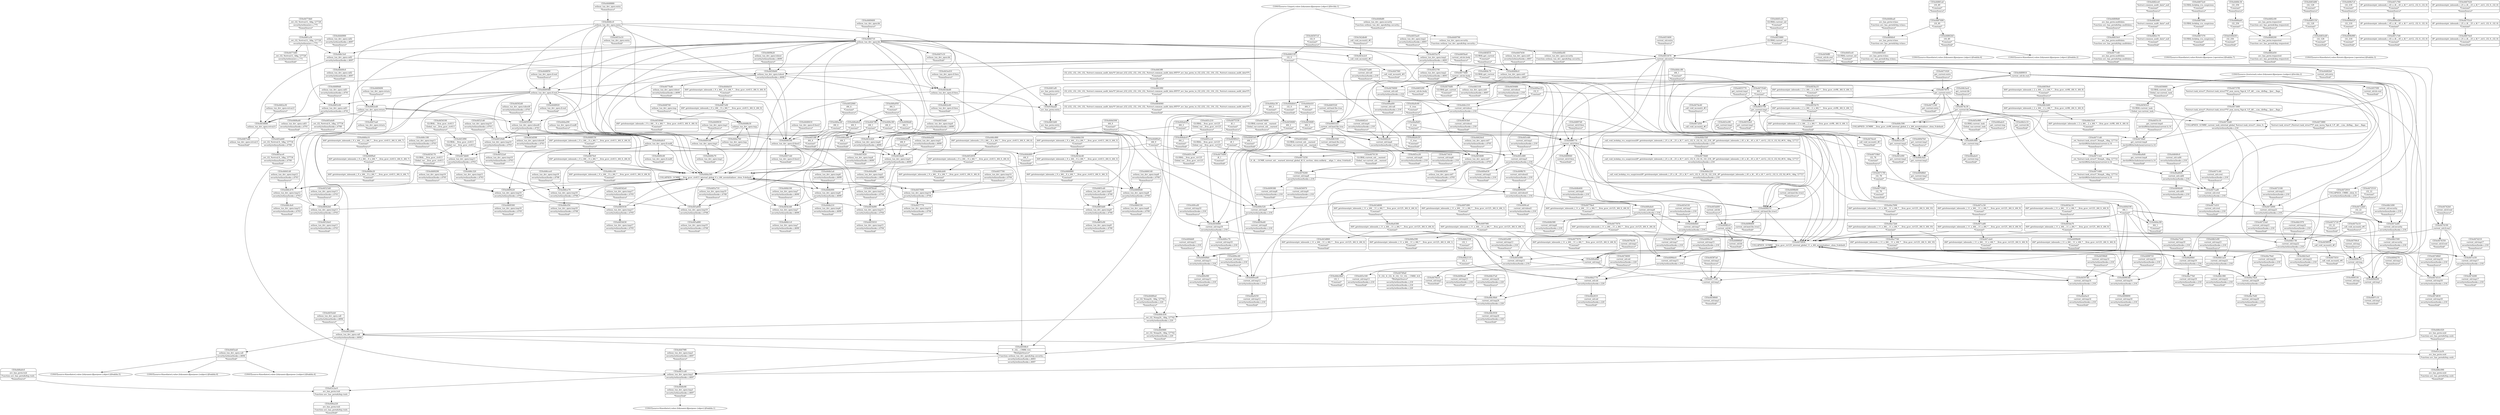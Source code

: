 digraph {
	CE0x4448b30 [shape=record,shape=Mrecord,label="{CE0x4448b30|selinux_tun_dev_open:tmp}"]
	CE0x44850e0 [shape=record,shape=Mrecord,label="{CE0x44850e0|avc_has_perm:tclass|Function::avc_has_perm&Arg::tclass::|*SummSink*}"]
	CE0x4470f70 [shape=record,shape=Mrecord,label="{CE0x4470f70|get_current:entry}"]
	CE0x44808d0 [shape=record,shape=Mrecord,label="{CE0x44808d0|avc_has_perm:auditdata|Function::avc_has_perm&Arg::auditdata::|*SummSource*}"]
	CE0x446a590 [shape=record,shape=Mrecord,label="{CE0x446a590|i64*_getelementptr_inbounds_(_11_x_i64_,_11_x_i64_*___llvm_gcov_ctr125,_i64_0,_i64_1)|*Constant*|*SummSink*}"]
	CE0x444a760 [shape=record,shape=Mrecord,label="{CE0x444a760|selinux_tun_dev_open:tmp|*SummSink*}"]
	CE0x445e080 [shape=record,shape=Mrecord,label="{CE0x445e080|current_sid:tmp13|security/selinux/hooks.c,218}"]
	CE0x4458840 [shape=record,shape=Mrecord,label="{CE0x4458840|current_sid:tmp3|*SummSink*}"]
	CE0x4462a30 [shape=record,shape=Mrecord,label="{CE0x4462a30|selinux_tun_dev_open:retval.0|*SummSource*}"]
	CE0x44a7690 [shape=record,shape=Mrecord,label="{CE0x44a7690|i64*_getelementptr_inbounds_(_11_x_i64_,_11_x_i64_*___llvm_gcov_ctr125,_i64_0,_i64_10)|*Constant*|*SummSource*}"]
	CE0x44749a0 [shape=record,shape=Mrecord,label="{CE0x44749a0|0:_i32,_4:_i32,_8:_i32,_12:_i32,_:_CMRE_4,8_|*MultipleSource*|security/selinux/hooks.c,218|security/selinux/hooks.c,218|security/selinux/hooks.c,220}"]
	CE0x4444d10 [shape=record,shape=Mrecord,label="{CE0x4444d10|i64*_getelementptr_inbounds_(_9_x_i64_,_9_x_i64_*___llvm_gcov_ctr413,_i64_0,_i64_0)|*Constant*|*SummSource*}"]
	CE0x44b33c0 [shape=record,shape=Mrecord,label="{CE0x44b33c0|i64*_getelementptr_inbounds_(_2_x_i64_,_2_x_i64_*___llvm_gcov_ctr98,_i64_0,_i64_0)|*Constant*|*SummSink*}"]
	CE0x4455eb0 [shape=record,shape=Mrecord,label="{CE0x4455eb0|selinux_tun_dev_open:call|security/selinux/hooks.c,4694|*SummSource*}"]
	CE0x4464060 [shape=record,shape=Mrecord,label="{CE0x4464060|i32_(i32,_i32,_i16,_i32,_%struct.common_audit_data*)*_bitcast_(i32_(i32,_i32,_i16,_i32,_%struct.common_audit_data.495*)*_avc_has_perm_to_i32_(i32,_i32,_i16,_i32,_%struct.common_audit_data*)*)|*Constant*|*SummSink*}"]
	CE0x4461af0 [shape=record,shape=Mrecord,label="{CE0x4461af0|avc_has_perm:entry|*SummSource*}"]
	CE0x44598d0 [shape=record,shape=Mrecord,label="{CE0x44598d0|current_sid:tmp14|security/selinux/hooks.c,218|*SummSource*}"]
	CE0x4457700 [shape=record,shape=Mrecord,label="{CE0x4457700|selinux_tun_dev_open:tmp14|security/selinux/hooks.c,4704|*SummSource*}"]
	CE0x444d4f0 [shape=record,shape=Mrecord,label="{CE0x444d4f0|i64_0|*Constant*|*SummSink*}"]
	CE0x44711d0 [shape=record,shape=Mrecord,label="{CE0x44711d0|_ret_%struct.task_struct*_%tmp4,_!dbg_!27714|./arch/x86/include/asm/current.h,14|*SummSource*}"]
	CE0x446adc0 [shape=record,shape=Mrecord,label="{CE0x446adc0|get_current:tmp|*SummSource*}"]
	CE0x4472180 [shape=record,shape=Mrecord,label="{CE0x4472180|current_sid:tmp21|security/selinux/hooks.c,218|*SummSource*}"]
	CE0x4459740 [shape=record,shape=Mrecord,label="{CE0x4459740|current_sid:tmp14|security/selinux/hooks.c,218}"]
	CE0x4467fe0 [shape=record,shape=Mrecord,label="{CE0x4467fe0|i64*_getelementptr_inbounds_(_9_x_i64_,_9_x_i64_*___llvm_gcov_ctr413,_i64_0,_i64_8)|*Constant*}"]
	CE0x44642b0 [shape=record,shape=Mrecord,label="{CE0x44642b0|selinux_tun_dev_open:tmp13|security/selinux/hooks.c,4703}"]
	CE0x447d6b0 [shape=record,shape=Mrecord,label="{CE0x447d6b0|current_sid:tmp18|security/selinux/hooks.c,218|*SummSource*}"]
	CE0x449fca0 [shape=record,shape=Mrecord,label="{CE0x449fca0|current_sid:tobool1|security/selinux/hooks.c,218|*SummSink*}"]
	CE0x449e3f0 [shape=record,shape=Mrecord,label="{CE0x449e3f0|i64_4|*Constant*}"]
	CE0x44522a0 [shape=record,shape=Mrecord,label="{CE0x44522a0|selinux_tun_dev_open:tmp10|security/selinux/hooks.c,4703|*SummSink*}"]
	CE0x4498400 [shape=record,shape=Mrecord,label="{CE0x4498400|current_sid:land.lhs.true2|*SummSink*}"]
	CE0x4467370 [shape=record,shape=Mrecord,label="{CE0x4467370|GLOBAL:lockdep_rcu_suspicious|*Constant*|*SummSink*}"]
	CE0x449a4e0 [shape=record,shape=Mrecord,label="{CE0x449a4e0|current_sid:tmp6|security/selinux/hooks.c,218}"]
	CE0x444b1a0 [shape=record,shape=Mrecord,label="{CE0x444b1a0|selinux_tun_dev_open:tmp6|security/selinux/hooks.c,4699|*SummSource*}"]
	CE0x445da70 [shape=record,shape=Mrecord,label="{CE0x445da70|i64*_getelementptr_inbounds_(_11_x_i64_,_11_x_i64_*___llvm_gcov_ctr125,_i64_0,_i64_0)|*Constant*}"]
	CE0x443e420 [shape=record,shape=Mrecord,label="{CE0x443e420|selinux_tun_dev_open:tmp4|security/selinux/hooks.c,4699}"]
	CE0x4454d90 [shape=record,shape=Mrecord,label="{CE0x4454d90|selinux_tun_dev_open:tmp15|security/selinux/hooks.c,4704}"]
	CE0x4458950 [shape=record,shape=Mrecord,label="{CE0x4458950|_call_void_mcount()_#3}"]
	CE0x4465ba0 [shape=record,shape=Mrecord,label="{CE0x4465ba0|current_sid:do.body|*SummSource*}"]
	CE0x44521d0 [shape=record,shape=Mrecord,label="{CE0x44521d0|selinux_tun_dev_open:tmp10|security/selinux/hooks.c,4703|*SummSource*}"]
	CE0x4476ec0 [shape=record,shape=Mrecord,label="{CE0x4476ec0|current_sid:tmp2|*SummSink*}"]
	CE0x4462650 [shape=record,shape=Mrecord,label="{CE0x4462650|selinux_tun_dev_open:sid7|security/selinux/hooks.c,4705|*SummSink*}"]
	CE0x4448ea0 [shape=record,shape=Mrecord,label="{CE0x4448ea0|avc_has_perm:tclass|Function::avc_has_perm&Arg::tclass::|*SummSource*}"]
	CE0x44631f0 [shape=record,shape=Mrecord,label="{CE0x44631f0|selinux_tun_dev_open:sid1|security/selinux/hooks.c,4697|*SummSink*}"]
	CE0x4451ff0 [shape=record,shape=Mrecord,label="{CE0x4451ff0|i64_4|*Constant*|*SummSink*}"]
	CE0x44546f0 [shape=record,shape=Mrecord,label="{CE0x44546f0|selinux_tun_dev_open:sid7|security/selinux/hooks.c,4705}"]
	CE0x4473a80 [shape=record,shape=Mrecord,label="{CE0x4473a80|current_sid:call|security/selinux/hooks.c,218|*SummSource*}"]
	CE0x4481a30 [shape=record,shape=Mrecord,label="{CE0x4481a30|_ret_i32_%retval.0,_!dbg_!27728|security/selinux/avc.c,775}"]
	CE0x449d270 [shape=record,shape=Mrecord,label="{CE0x449d270|current_sid:tmp1|*SummSource*}"]
	CE0x447cc50 [shape=record,shape=Mrecord,label="{CE0x447cc50|i64*_getelementptr_inbounds_(_11_x_i64_,_11_x_i64_*___llvm_gcov_ctr125,_i64_0,_i64_9)|*Constant*|*SummSource*}"]
	"CONST[source:0(mediator),value:2(dynamic)][purpose:{object}][SnkIdx:5]"
	CE0x444c210 [shape=record,shape=Mrecord,label="{CE0x444c210|current_sid:tobool|security/selinux/hooks.c,218}"]
	CE0x44503b0 [shape=record,shape=Mrecord,label="{CE0x44503b0|current_sid:tobool|security/selinux/hooks.c,218|*SummSink*}"]
	CE0x446ce70 [shape=record,shape=Mrecord,label="{CE0x446ce70|selinux_tun_dev_open:tmp18|security/selinux/hooks.c,4708}"]
	CE0x444a3f0 [shape=record,shape=Mrecord,label="{CE0x444a3f0|i64_1|*Constant*|*SummSink*}"]
	CE0x4448880 [shape=record,shape=Mrecord,label="{CE0x4448880|selinux_tun_dev_open:entry|*SummSource*}"]
	CE0x44b2770 [shape=record,shape=Mrecord,label="{CE0x44b2770|current_sid:sid|security/selinux/hooks.c,220}"]
	CE0x44719b0 [shape=record,shape=Mrecord,label="{CE0x44719b0|i32_78|*Constant*|*SummSource*}"]
	CE0x449caf0 [shape=record,shape=Mrecord,label="{CE0x449caf0|current_sid:tmp10|security/selinux/hooks.c,218|*SummSource*}"]
	CE0x445b3d0 [shape=record,shape=Mrecord,label="{CE0x445b3d0|selinux_tun_dev_open:tmp7|security/selinux/hooks.c,4699}"]
	CE0x44552e0 [shape=record,shape=Mrecord,label="{CE0x44552e0|get_current:tmp1|*SummSink*}"]
	CE0x4447ff0 [shape=record,shape=Mrecord,label="{CE0x4447ff0|i64_1|*Constant*}"]
	CE0x44482b0 [shape=record,shape=Mrecord,label="{CE0x44482b0|current_sid:entry|*SummSink*}"]
	CE0x44b3d40 [shape=record,shape=Mrecord,label="{CE0x44b3d40|i64*_getelementptr_inbounds_(_2_x_i64_,_2_x_i64_*___llvm_gcov_ctr98,_i64_0,_i64_0)|*Constant*}"]
	CE0x44621f0 [shape=record,shape=Mrecord,label="{CE0x44621f0|i32_0|*Constant*}"]
	CE0x44a0ac0 [shape=record,shape=Mrecord,label="{CE0x44a0ac0|current_sid:tmp14|security/selinux/hooks.c,218|*SummSink*}"]
	CE0x44736f0 [shape=record,shape=Mrecord,label="{CE0x44736f0|%struct.task_struct*_(%struct.task_struct**)*_asm_movq_%gs:$_1:P_,$0_,_r,im,_dirflag_,_fpsr_,_flags_}"]
	CE0x4470260 [shape=record,shape=Mrecord,label="{CE0x4470260|current_sid:tmp8|security/selinux/hooks.c,218}"]
	CE0x4454170 [shape=record,shape=Mrecord,label="{CE0x4454170|GLOBAL:__llvm_gcov_ctr413|Global_var:__llvm_gcov_ctr413|*SummSink*}"]
	CE0x445e160 [shape=record,shape=Mrecord,label="{CE0x445e160|current_sid:tmp13|security/selinux/hooks.c,218|*SummSink*}"]
	CE0x445ccc0 [shape=record,shape=Mrecord,label="{CE0x445ccc0|GLOBAL:__llvm_gcov_ctr125|Global_var:__llvm_gcov_ctr125}"]
	CE0x4476890 [shape=record,shape=Mrecord,label="{CE0x4476890|GLOBAL:current_sid.__warned|Global_var:current_sid.__warned|*SummSource*}"]
	CE0x4472f50 [shape=record,shape=Mrecord,label="{CE0x4472f50|_call_void_mcount()_#3}"]
	CE0x444f220 [shape=record,shape=Mrecord,label="{CE0x444f220|current_sid:tmp4|security/selinux/hooks.c,218}"]
	CE0x4453400 [shape=record,shape=Mrecord,label="{CE0x4453400|current_sid:entry|*SummSource*}"]
	CE0x4470950 [shape=record,shape=Mrecord,label="{CE0x4470950|COLLAPSED:_GCMRE___llvm_gcov_ctr125_internal_global_11_x_i64_zeroinitializer:_elem_0:default:}"]
	CE0x4467e00 [shape=record,shape=Mrecord,label="{CE0x4467e00|i64*_getelementptr_inbounds_(_9_x_i64_,_9_x_i64_*___llvm_gcov_ctr413,_i64_0,_i64_0)|*Constant*}"]
	CE0x447d510 [shape=record,shape=Mrecord,label="{CE0x447d510|current_sid:tmp18|security/selinux/hooks.c,218}"]
	CE0x4472910 [shape=record,shape=Mrecord,label="{CE0x4472910|COLLAPSED:_CMRE:_elem_0::|security/selinux/hooks.c,218}"]
	CE0x44a7b40 [shape=record,shape=Mrecord,label="{CE0x44a7b40|current_sid:tmp20|security/selinux/hooks.c,218|*SummSink*}"]
	CE0x446fa10 [shape=record,shape=Mrecord,label="{CE0x446fa10|i64*_getelementptr_inbounds_(_9_x_i64_,_9_x_i64_*___llvm_gcov_ctr413,_i64_0,_i64_7)|*Constant*|*SummSource*}"]
	CE0x446cee0 [shape=record,shape=Mrecord,label="{CE0x446cee0|selinux_tun_dev_open:tmp18|security/selinux/hooks.c,4708|*SummSource*}"]
	CE0x4467090 [shape=record,shape=Mrecord,label="{CE0x4467090|GLOBAL:lockdep_rcu_suspicious|*Constant*}"]
	CE0x446b330 [shape=record,shape=Mrecord,label="{CE0x446b330|i64*_getelementptr_inbounds_(_9_x_i64_,_9_x_i64_*___llvm_gcov_ctr413,_i64_0,_i64_3)|*Constant*|*SummSource*}"]
	CE0x4499b00 [shape=record,shape=Mrecord,label="{CE0x4499b00|i64*_getelementptr_inbounds_(_11_x_i64_,_11_x_i64_*___llvm_gcov_ctr125,_i64_0,_i64_0)|*Constant*|*SummSink*}"]
	CE0x4475490 [shape=record,shape=Mrecord,label="{CE0x4475490|i8_1|*Constant*|*SummSink*}"]
	CE0x4464b40 [shape=record,shape=Mrecord,label="{CE0x4464b40|current_sid:call4|security/selinux/hooks.c,218|*SummSink*}"]
	CE0x446a840 [shape=record,shape=Mrecord,label="{CE0x446a840|current_sid:tmp2}"]
	CE0x44520d0 [shape=record,shape=Mrecord,label="{CE0x44520d0|selinux_tun_dev_open:tmp10|security/selinux/hooks.c,4703}"]
	CE0x44b2610 [shape=record,shape=Mrecord,label="{CE0x44b2610|current_sid:sid|security/selinux/hooks.c,220|*SummSink*}"]
	CE0x4455700 [shape=record,shape=Mrecord,label="{CE0x4455700|get_current:tmp1}"]
	CE0x445a880 [shape=record,shape=Mrecord,label="{CE0x445a880|selinux_tun_dev_open:tmp19|security/selinux/hooks.c,4708|*SummSink*}"]
	CE0x4474e40 [shape=record,shape=Mrecord,label="{CE0x4474e40|_call_void_mcount()_#3|*SummSource*}"]
	CE0x4482d50 [shape=record,shape=Mrecord,label="{CE0x4482d50|avc_has_perm:requested|Function::avc_has_perm&Arg::requested::|*SummSink*}"]
	CE0x4466330 [shape=record,shape=Mrecord,label="{CE0x4466330|selinux_tun_dev_open:tmp8|security/selinux/hooks.c,4700|*SummSink*}"]
	CE0x44a8f20 [shape=record,shape=Mrecord,label="{CE0x44a8f20|current_sid:call4|security/selinux/hooks.c,218}"]
	CE0x4474600 [shape=record,shape=Mrecord,label="{CE0x4474600|current_sid:sid|security/selinux/hooks.c,220|*SummSource*}"]
	CE0x4453f20 [shape=record,shape=Mrecord,label="{CE0x4453f20|selinux_tun_dev_open:tmp4|security/selinux/hooks.c,4699|*SummSink*}"]
	CE0x44742b0 [shape=record,shape=Mrecord,label="{CE0x44742b0|current_sid:if.end|*SummSource*}"]
	CE0x44672e0 [shape=record,shape=Mrecord,label="{CE0x44672e0|GLOBAL:lockdep_rcu_suspicious|*Constant*|*SummSource*}"]
	CE0x4497d90 [shape=record,shape=Mrecord,label="{CE0x4497d90|i64*_getelementptr_inbounds_(_11_x_i64_,_11_x_i64_*___llvm_gcov_ctr125,_i64_0,_i64_1)|*Constant*|*SummSource*}"]
	CE0x4463ff0 [shape=record,shape=Mrecord,label="{CE0x4463ff0|i32_(i32,_i32,_i16,_i32,_%struct.common_audit_data*)*_bitcast_(i32_(i32,_i32,_i16,_i32,_%struct.common_audit_data.495*)*_avc_has_perm_to_i32_(i32,_i32,_i16,_i32,_%struct.common_audit_data*)*)|*Constant*|*SummSource*}"]
	CE0x44641d0 [shape=record,shape=Mrecord,label="{CE0x44641d0|selinux_tun_dev_open:tmp12|security/selinux/hooks.c,4703|*SummSource*}"]
	CE0x44758d0 [shape=record,shape=Mrecord,label="{CE0x44758d0|_call_void_lockdep_rcu_suspicious(i8*_getelementptr_inbounds_(_25_x_i8_,_25_x_i8_*_.str3,_i32_0,_i32_0),_i32_218,_i8*_getelementptr_inbounds_(_45_x_i8_,_45_x_i8_*_.str12,_i32_0,_i32_0))_#10,_!dbg_!27727|security/selinux/hooks.c,218}"]
	CE0x446cc00 [shape=record,shape=Mrecord,label="{CE0x446cc00|i64*_getelementptr_inbounds_(_9_x_i64_,_9_x_i64_*___llvm_gcov_ctr413,_i64_0,_i64_8)|*Constant*|*SummSink*}"]
	CE0x445c480 [shape=record,shape=Mrecord,label="{CE0x445c480|current_sid:tmp5|security/selinux/hooks.c,218}"]
	CE0x444e220 [shape=record,shape=Mrecord,label="{CE0x444e220|_call_void_lockdep_rcu_suspicious(i8*_getelementptr_inbounds_(_25_x_i8_,_25_x_i8_*_.str3,_i32_0,_i32_0),_i32_218,_i8*_getelementptr_inbounds_(_45_x_i8_,_45_x_i8_*_.str12,_i32_0,_i32_0))_#10,_!dbg_!27727|security/selinux/hooks.c,218|*SummSink*}"]
	CE0x446b1c0 [shape=record,shape=Mrecord,label="{CE0x446b1c0|selinux_tun_dev_open:tmp7|security/selinux/hooks.c,4699|*SummSink*}"]
	CE0x444f2c0 [shape=record,shape=Mrecord,label="{CE0x444f2c0|current_sid:tmp4|security/selinux/hooks.c,218|*SummSource*}"]
	CE0x4473410 [shape=record,shape=Mrecord,label="{CE0x4473410|current_sid:tmp8|security/selinux/hooks.c,218|*SummSource*}"]
	CE0x44b1be0 [shape=record,shape=Mrecord,label="{CE0x44b1be0|current_sid:tmp22|security/selinux/hooks.c,218|*SummSink*}"]
	CE0x4477670 [shape=record,shape=Mrecord,label="{CE0x4477670|i64*_getelementptr_inbounds_(_11_x_i64_,_11_x_i64_*___llvm_gcov_ctr125,_i64_0,_i64_8)|*Constant*|*SummSink*}"]
	CE0x44a0250 [shape=record,shape=Mrecord,label="{CE0x44a0250|current_sid:tmp12|security/selinux/hooks.c,218|*SummSink*}"]
	CE0x4465c60 [shape=record,shape=Mrecord,label="{CE0x4465c60|selinux_tun_dev_open:call3|security/selinux/hooks.c,4701}"]
	CE0x4467ed0 [shape=record,shape=Mrecord,label="{CE0x4467ed0|selinux_tun_dev_open:retval.0|*SummSink*}"]
	CE0x444dfe0 [shape=record,shape=Mrecord,label="{CE0x444dfe0|i32_0|*Constant*|*SummSink*}"]
	CE0x444b6b0 [shape=record,shape=Mrecord,label="{CE0x444b6b0|current_sid:tmp7|security/selinux/hooks.c,218}"]
	CE0x444b000 [shape=record,shape=Mrecord,label="{CE0x444b000|selinux_tun_dev_open:tmp6|security/selinux/hooks.c,4699}"]
	CE0x4482ce0 [shape=record,shape=Mrecord,label="{CE0x4482ce0|%struct.common_audit_data*_null|*Constant*|*SummSource*}"]
	CE0x4448f50 [shape=record,shape=Mrecord,label="{CE0x4448f50|selinux_tun_dev_open:if.end|*SummSource*}"]
	CE0x44b3930 [shape=record,shape=Mrecord,label="{CE0x44b3930|current_sid:tmp24|security/selinux/hooks.c,220|*SummSink*}"]
	CE0x44507c0 [shape=record,shape=Mrecord,label="{CE0x44507c0|i32_0|*Constant*|*SummSource*}"]
	CE0x4477870 [shape=record,shape=Mrecord,label="{CE0x4477870|i64*_getelementptr_inbounds_(_11_x_i64_,_11_x_i64_*___llvm_gcov_ctr125,_i64_0,_i64_8)|*Constant*}"]
	CE0x44722b0 [shape=record,shape=Mrecord,label="{CE0x44722b0|i32_22|*Constant*}"]
	CE0x444a340 [shape=record,shape=Mrecord,label="{CE0x444a340|COLLAPSED:_GCMRE___llvm_gcov_ctr413_internal_global_9_x_i64_zeroinitializer:_elem_0:default:}"]
	CE0x4448200 [shape=record,shape=Mrecord,label="{CE0x4448200|avc_has_perm:requested|Function::avc_has_perm&Arg::requested::}"]
	CE0x4456880 [shape=record,shape=Mrecord,label="{CE0x4456880|current_sid:tmp10|security/selinux/hooks.c,218}"]
	CE0x4448df0 [shape=record,shape=Mrecord,label="{CE0x4448df0|selinux_tun_dev_open:security|Function::selinux_tun_dev_open&Arg::security::|*SummSource*}"]
	CE0x449d7b0 [shape=record,shape=Mrecord,label="{CE0x449d7b0|get_current:tmp3|*SummSource*}"]
	CE0x4465cd0 [shape=record,shape=Mrecord,label="{CE0x4465cd0|selinux_tun_dev_open:tmp9|security/selinux/hooks.c,4700|*SummSource*}"]
	CE0x4474ee0 [shape=record,shape=Mrecord,label="{CE0x4474ee0|_call_void_mcount()_#3|*SummSink*}"]
	CE0x44587a0 [shape=record,shape=Mrecord,label="{CE0x44587a0|current_sid:tmp3|*SummSource*}"]
	CE0x449a630 [shape=record,shape=Mrecord,label="{CE0x449a630|current_sid:tmp5|security/selinux/hooks.c,218|*SummSink*}"]
	CE0x4457770 [shape=record,shape=Mrecord,label="{CE0x4457770|selinux_tun_dev_open:tmp14|security/selinux/hooks.c,4704|*SummSink*}"]
	CE0x443daf0 [shape=record,shape=Mrecord,label="{CE0x443daf0|selinux_tun_dev_open:tmp5|security/selinux/hooks.c,4699}"]
	CE0x447d210 [shape=record,shape=Mrecord,label="{CE0x447d210|current_sid:tmp17|security/selinux/hooks.c,218|*SummSource*}"]
	CE0x4471c40 [shape=record,shape=Mrecord,label="{CE0x4471c40|current_sid:cred|security/selinux/hooks.c,218|*SummSource*}"]
	CE0x446c180 [shape=record,shape=Mrecord,label="{CE0x446c180|selinux_tun_dev_open:tmp11|security/selinux/hooks.c,4703|*SummSource*}"]
	CE0x443cf00 [shape=record,shape=Mrecord,label="{CE0x443cf00|get_current:tmp2|*SummSink*}"]
	CE0x4448740 [shape=record,shape=Mrecord,label="{CE0x4448740|selinux_tun_dev_open:tmp|*SummSource*}"]
	CE0x44819c0 [shape=record,shape=Mrecord,label="{CE0x44819c0|avc_has_perm:auditdata|Function::avc_has_perm&Arg::auditdata::}"]
	CE0x4455ae0 [shape=record,shape=Mrecord,label="{CE0x4455ae0|selinux_tun_dev_open:tmp2|security/selinux/hooks.c,4693|*SummSource*}"]
	CE0x4462e40 [shape=record,shape=Mrecord,label="{CE0x4462e40|selinux_tun_dev_open:if.then|*SummSink*}"]
	CE0x444efc0 [shape=record,shape=Mrecord,label="{CE0x444efc0|i64_3|*Constant*|*SummSource*}"]
	CE0x445a710 [shape=record,shape=Mrecord,label="{CE0x445a710|selinux_tun_dev_open:tmp19|security/selinux/hooks.c,4708|*SummSource*}"]
	CE0x445ace0 [shape=record,shape=Mrecord,label="{CE0x445ace0|_ret_i32_%retval.0,_!dbg_!27734|security/selinux/hooks.c,4708|*SummSink*}"]
	CE0x4496ea0 [shape=record,shape=Mrecord,label="{CE0x4496ea0|current_sid:tmp15|security/selinux/hooks.c,218|*SummSink*}"]
	CE0x445e0f0 [shape=record,shape=Mrecord,label="{CE0x445e0f0|current_sid:tmp13|security/selinux/hooks.c,218|*SummSource*}"]
	CE0x444dec0 [shape=record,shape=Mrecord,label="{CE0x444dec0|i64*_getelementptr_inbounds_(_2_x_i64_,_2_x_i64_*___llvm_gcov_ctr98,_i64_0,_i64_1)|*Constant*|*SummSink*}"]
	CE0x4453f90 [shape=record,shape=Mrecord,label="{CE0x4453f90|GLOBAL:__llvm_gcov_ctr413|Global_var:__llvm_gcov_ctr413}"]
	CE0x4463f80 [shape=record,shape=Mrecord,label="{CE0x4463f80|i32_(i32,_i32,_i16,_i32,_%struct.common_audit_data*)*_bitcast_(i32_(i32,_i32,_i16,_i32,_%struct.common_audit_data.495*)*_avc_has_perm_to_i32_(i32,_i32,_i16,_i32,_%struct.common_audit_data*)*)|*Constant*}"]
	CE0x618aaa0 [shape=record,shape=Mrecord,label="{CE0x618aaa0|avc_has_perm:entry}"]
	CE0x449e9f0 [shape=record,shape=Mrecord,label="{CE0x449e9f0|current_sid:tmp11|security/selinux/hooks.c,218|*SummSink*}"]
	CE0x444c590 [shape=record,shape=Mrecord,label="{CE0x444c590|COLLAPSED:_GCMRE___llvm_gcov_ctr98_internal_global_2_x_i64_zeroinitializer:_elem_0:default:}"]
	CE0x63c2ac0 [shape=record,shape=Mrecord,label="{CE0x63c2ac0|avc_has_perm:tsid|Function::avc_has_perm&Arg::tsid::}"]
	CE0x4448920 [shape=record,shape=Mrecord,label="{CE0x4448920|selinux_tun_dev_open:if.end|*SummSink*}"]
	CE0x44b2110 [shape=record,shape=Mrecord,label="{CE0x44b2110|i32_1|*Constant*}"]
	CE0x444b400 [shape=record,shape=Mrecord,label="{CE0x444b400|current_sid:tmp6|security/selinux/hooks.c,218|*SummSource*}"]
	CE0x447ce50 [shape=record,shape=Mrecord,label="{CE0x447ce50|current_sid:tmp17|security/selinux/hooks.c,218}"]
	"CONST[source:0(mediator),value:2(dynamic)][purpose:{subject}][SnkIdx:0]"
	CE0x445d4b0 [shape=record,shape=Mrecord,label="{CE0x445d4b0|GLOBAL:current_sid.__warned|Global_var:current_sid.__warned}"]
	CE0x4470df0 [shape=record,shape=Mrecord,label="{CE0x4470df0|GLOBAL:get_current|*Constant*|*SummSink*}"]
	CE0x4476000 [shape=record,shape=Mrecord,label="{CE0x4476000|current_sid:call|security/selinux/hooks.c,218}"]
	CE0x444fcc0 [shape=record,shape=Mrecord,label="{CE0x444fcc0|selinux_tun_dev_open:entry}"]
	CE0x4455c10 [shape=record,shape=Mrecord,label="{CE0x4455c10|get_current:tmp4|./arch/x86/include/asm/current.h,14|*SummSource*}"]
	CE0x446c320 [shape=record,shape=Mrecord,label="{CE0x446c320|selinux_tun_dev_open:tmp11|security/selinux/hooks.c,4703|*SummSink*}"]
	CE0x4468e20 [shape=record,shape=Mrecord,label="{CE0x4468e20|i64*_getelementptr_inbounds_(_9_x_i64_,_9_x_i64_*___llvm_gcov_ctr413,_i64_0,_i64_7)|*Constant*|*SummSink*}"]
	CE0x444cd30 [shape=record,shape=Mrecord,label="{CE0x444cd30|_ret_i32_%tmp24,_!dbg_!27742|security/selinux/hooks.c,220}"]
	CE0x445abd0 [shape=record,shape=Mrecord,label="{CE0x445abd0|_ret_i32_%retval.0,_!dbg_!27734|security/selinux/hooks.c,4708|*SummSource*}"]
	"CONST[source:1(input),value:2(dynamic)][purpose:{object}][SrcIdx:1]"
	CE0x449cc70 [shape=record,shape=Mrecord,label="{CE0x449cc70|current_sid:tmp10|security/selinux/hooks.c,218|*SummSink*}"]
	CE0x4444900 [shape=record,shape=Mrecord,label="{CE0x4444900|selinux_tun_dev_open:call2|security/selinux/hooks.c,4697|*SummSource*}"]
	CE0x44659e0 [shape=record,shape=Mrecord,label="{CE0x44659e0|i64*_getelementptr_inbounds_(_2_x_i64_,_2_x_i64_*___llvm_gcov_ctr98,_i64_0,_i64_0)|*Constant*|*SummSource*}"]
	CE0x44b1f80 [shape=record,shape=Mrecord,label="{CE0x44b1f80|current_sid:tmp23|security/selinux/hooks.c,218|*SummSink*}"]
	CE0x446aa80 [shape=record,shape=Mrecord,label="{CE0x446aa80|i64_5|*Constant*|*SummSink*}"]
	CE0x44a0bf0 [shape=record,shape=Mrecord,label="{CE0x44a0bf0|i1_true|*Constant*}"]
	CE0x444d300 [shape=record,shape=Mrecord,label="{CE0x444d300|i64_0|*Constant*|*SummSource*}"]
	CE0x44a6fb0 [shape=record,shape=Mrecord,label="{CE0x44a6fb0|current_sid:tmp19|security/selinux/hooks.c,218}"]
	"CONST[source:2(external),value:2(dynamic)][purpose:{subject}][SrcIdx:2]"
	"CONST[source:0(mediator),value:2(dynamic)][purpose:{object}][SnkIdx:6]"
	CE0x44b1ae0 [shape=record,shape=Mrecord,label="{CE0x44b1ae0|current_sid:tmp23|security/selinux/hooks.c,218}"]
	CE0x4454ea0 [shape=record,shape=Mrecord,label="{CE0x4454ea0|selinux_tun_dev_open:tmp15|security/selinux/hooks.c,4704|*SummSource*}"]
	CE0x449dbf0 [shape=record,shape=Mrecord,label="{CE0x449dbf0|current_sid:tmp11|security/selinux/hooks.c,218|*SummSource*}"]
	CE0x44502d0 [shape=record,shape=Mrecord,label="{CE0x44502d0|selinux_tun_dev_open:tobool4|security/selinux/hooks.c,4703|*SummSource*}"]
	CE0x44a0380 [shape=record,shape=Mrecord,label="{CE0x44a0380|i64*_getelementptr_inbounds_(_11_x_i64_,_11_x_i64_*___llvm_gcov_ctr125,_i64_0,_i64_6)|*Constant*}"]
	CE0x4471020 [shape=record,shape=Mrecord,label="{CE0x4471020|get_current:entry|*SummSource*}"]
	CE0x444af90 [shape=record,shape=Mrecord,label="{CE0x444af90|selinux_tun_dev_open:tmp5|security/selinux/hooks.c,4699|*SummSink*}"]
	CE0x44b1e00 [shape=record,shape=Mrecord,label="{CE0x44b1e00|current_sid:tmp23|security/selinux/hooks.c,218|*SummSource*}"]
	CE0x4454430 [shape=record,shape=Mrecord,label="{CE0x4454430|selinux_tun_dev_open:tmp17|security/selinux/hooks.c,4705|*SummSink*}"]
	CE0x443dc40 [shape=record,shape=Mrecord,label="{CE0x443dc40|i64*_getelementptr_inbounds_(_9_x_i64_,_9_x_i64_*___llvm_gcov_ctr413,_i64_0,_i64_3)|*Constant*}"]
	CE0x446b100 [shape=record,shape=Mrecord,label="{CE0x446b100|selinux_tun_dev_open:tmp7|security/selinux/hooks.c,4699|*SummSource*}"]
	CE0x4447f40 [shape=record,shape=Mrecord,label="{CE0x4447f40|_call_void_mcount()_#3|*SummSink*}"]
	CE0x4488770 [shape=record,shape=Mrecord,label="{CE0x4488770|current_sid:if.then}"]
	CE0x44570f0 [shape=record,shape=Mrecord,label="{CE0x44570f0|current_sid:do.end|*SummSink*}"]
	CE0x443ce90 [shape=record,shape=Mrecord,label="{CE0x443ce90|get_current:tmp2|*SummSource*}"]
	CE0x4472a80 [shape=record,shape=Mrecord,label="{CE0x4472a80|current_sid:security|security/selinux/hooks.c,218}"]
	CE0x449b620 [shape=record,shape=Mrecord,label="{CE0x449b620|i32_218|*Constant*}"]
	CE0x4448410 [shape=record,shape=Mrecord,label="{CE0x4448410|selinux_tun_dev_open:if.then5|*SummSource*}"]
	CE0x44b3ae0 [shape=record,shape=Mrecord,label="{CE0x44b3ae0|get_current:bb|*SummSource*}"]
	CE0x4474fa0 [shape=record,shape=Mrecord,label="{CE0x4474fa0|get_current:tmp4|./arch/x86/include/asm/current.h,14}"]
	CE0x447d830 [shape=record,shape=Mrecord,label="{CE0x447d830|current_sid:tmp18|security/selinux/hooks.c,218|*SummSink*}"]
	CE0x44b17f0 [shape=record,shape=Mrecord,label="{CE0x44b17f0|current_sid:tmp22|security/selinux/hooks.c,218}"]
	CE0x4465520 [shape=record,shape=Mrecord,label="{CE0x4465520|current_sid:land.lhs.true|*SummSource*}"]
	CE0x44886b0 [shape=record,shape=Mrecord,label="{CE0x44886b0|current_sid:bb|*SummSink*}"]
	CE0x44689d0 [shape=record,shape=Mrecord,label="{CE0x44689d0|selinux_tun_dev_open:call3|security/selinux/hooks.c,4701|*SummSource*}"]
	CE0x4465030 [shape=record,shape=Mrecord,label="{CE0x4465030|selinux_tun_dev_open:tmp17|security/selinux/hooks.c,4705}"]
	CE0x4454940 [shape=record,shape=Mrecord,label="{CE0x4454940|i64*_getelementptr_inbounds_(_9_x_i64_,_9_x_i64_*___llvm_gcov_ctr413,_i64_0,_i64_0)|*Constant*|*SummSink*}"]
	CE0x44982c0 [shape=record,shape=Mrecord,label="{CE0x44982c0|current_sid:bb}"]
	CE0x4465200 [shape=record,shape=Mrecord,label="{CE0x4465200|current_sid:do.body|*SummSink*}"]
	CE0x449fdd0 [shape=record,shape=Mrecord,label="{CE0x449fdd0|i64_5|*Constant*}"]
	CE0x4476e50 [shape=record,shape=Mrecord,label="{CE0x4476e50|current_sid:tmp2|*SummSource*}"]
	CE0x542db40 [shape=record,shape=Mrecord,label="{CE0x542db40|_call_void_mcount()_#3|*SummSource*}"]
	CE0x449d200 [shape=record,shape=Mrecord,label="{CE0x449d200|current_sid:tmp1}"]
	CE0x4452060 [shape=record,shape=Mrecord,label="{CE0x4452060|i64_4|*Constant*|*SummSource*}"]
	CE0x4475330 [shape=record,shape=Mrecord,label="{CE0x4475330|i8_1|*Constant*|*SummSource*}"]
	CE0x44b1970 [shape=record,shape=Mrecord,label="{CE0x44b1970|current_sid:tmp22|security/selinux/hooks.c,218|*SummSource*}"]
	CE0x44484c0 [shape=record,shape=Mrecord,label="{CE0x44484c0|selinux_tun_dev_open:sid1|security/selinux/hooks.c,4697}"]
	CE0x447d280 [shape=record,shape=Mrecord,label="{CE0x447d280|current_sid:tmp17|security/selinux/hooks.c,218|*SummSink*}"]
	CE0x4472510 [shape=record,shape=Mrecord,label="{CE0x4472510|i32_22|*Constant*|*SummSource*}"]
	CE0x4468ab0 [shape=record,shape=Mrecord,label="{CE0x4468ab0|i32_256|*Constant*}"]
	CE0x445ab60 [shape=record,shape=Mrecord,label="{CE0x445ab60|_ret_i32_%retval.0,_!dbg_!27734|security/selinux/hooks.c,4708}"]
	CE0x444e1b0 [shape=record,shape=Mrecord,label="{CE0x444e1b0|_call_void_lockdep_rcu_suspicious(i8*_getelementptr_inbounds_(_25_x_i8_,_25_x_i8_*_.str3,_i32_0,_i32_0),_i32_218,_i8*_getelementptr_inbounds_(_45_x_i8_,_45_x_i8_*_.str12,_i32_0,_i32_0))_#10,_!dbg_!27727|security/selinux/hooks.c,218|*SummSource*}"]
	CE0x4477db0 [shape=record,shape=Mrecord,label="{CE0x4477db0|_ret_i32_%retval.0,_!dbg_!27728|security/selinux/avc.c,775|*SummSource*}"]
	CE0x4449160 [shape=record,shape=Mrecord,label="{CE0x4449160|selinux_tun_dev_open:tmp1}"]
	CE0x4445ea0 [shape=record,shape=Mrecord,label="{CE0x4445ea0|selinux_tun_dev_open:call|security/selinux/hooks.c,4694|*SummSink*}"]
	CE0x444b210 [shape=record,shape=Mrecord,label="{CE0x444b210|selinux_tun_dev_open:tmp6|security/selinux/hooks.c,4699|*SummSink*}"]
	CE0x4445c20 [shape=record,shape=Mrecord,label="{CE0x4445c20|GLOBAL:current_sid|*Constant*|*SummSource*}"]
	CE0x446c470 [shape=record,shape=Mrecord,label="{CE0x446c470|selinux_tun_dev_open:tmp12|security/selinux/hooks.c,4703}"]
	CE0x449d9b0 [shape=record,shape=Mrecord,label="{CE0x449d9b0|current_sid:tmp11|security/selinux/hooks.c,218}"]
	CE0x44723a0 [shape=record,shape=Mrecord,label="{CE0x44723a0|current_sid:tmp21|security/selinux/hooks.c,218|*SummSink*}"]
	CE0x4455b70 [shape=record,shape=Mrecord,label="{CE0x4455b70|i64*_getelementptr_inbounds_(_2_x_i64_,_2_x_i64_*___llvm_gcov_ctr98,_i64_0,_i64_1)|*Constant*}"]
	CE0x4469290 [shape=record,shape=Mrecord,label="{CE0x4469290|selinux_tun_dev_open:tmp16|security/selinux/hooks.c,4705|*SummSource*}"]
	CE0x4461b60 [shape=record,shape=Mrecord,label="{CE0x4461b60|avc_has_perm:entry|*SummSink*}"]
	CE0x446c020 [shape=record,shape=Mrecord,label="{CE0x446c020|avc_has_perm:ssid|Function::avc_has_perm&Arg::ssid::|*SummSource*}"]
	CE0x4447e10 [shape=record,shape=Mrecord,label="{CE0x4447e10|selinux_tun_dev_open:bb|*SummSink*}"]
	CE0x4498b60 [shape=record,shape=Mrecord,label="{CE0x4498b60|current_sid:land.lhs.true2|*SummSource*}"]
	CE0x4455880 [shape=record,shape=Mrecord,label="{CE0x4455880|GLOBAL:current_sid|*Constant*}"]
	CE0x4454a10 [shape=record,shape=Mrecord,label="{CE0x4454a10|i64*_getelementptr_inbounds_(_2_x_i64_,_2_x_i64_*___llvm_gcov_ctr98,_i64_0,_i64_1)|*Constant*|*SummSource*}"]
	CE0x449d8b0 [shape=record,shape=Mrecord,label="{CE0x449d8b0|get_current:tmp3|*SummSink*}"]
	CE0x44778e0 [shape=record,shape=Mrecord,label="{CE0x44778e0|i64*_getelementptr_inbounds_(_11_x_i64_,_11_x_i64_*___llvm_gcov_ctr125,_i64_0,_i64_8)|*Constant*|*SummSource*}"]
	CE0x4452650 [shape=record,shape=Mrecord,label="{CE0x4452650|i64*_getelementptr_inbounds_(_9_x_i64_,_9_x_i64_*___llvm_gcov_ctr413,_i64_0,_i64_6)|*Constant*}"]
	CE0x444a8c0 [shape=record,shape=Mrecord,label="{CE0x444a8c0|selinux_tun_dev_open:if.end6}"]
	CE0x4472720 [shape=record,shape=Mrecord,label="{CE0x4472720|i32_22|*Constant*|*SummSink*}"]
	CE0x4464f10 [shape=record,shape=Mrecord,label="{CE0x4464f10|GLOBAL:get_current|*Constant*|*SummSource*}"]
	CE0x4455770 [shape=record,shape=Mrecord,label="{CE0x4455770|get_current:tmp1|*SummSource*}"]
	CE0x446cb00 [shape=record,shape=Mrecord,label="{CE0x446cb00|i64*_getelementptr_inbounds_(_9_x_i64_,_9_x_i64_*___llvm_gcov_ctr413,_i64_0,_i64_6)|*Constant*|*SummSink*}"]
	CE0x4473250 [shape=record,shape=Mrecord,label="{CE0x4473250|0:_i8,_:_GCMR_current_sid.__warned_internal_global_i8_0,_section_.data.unlikely_,_align_1:_elem_0:default:}"]
	CE0x4455010 [shape=record,shape=Mrecord,label="{CE0x4455010|selinux_tun_dev_open:tmp15|security/selinux/hooks.c,4704|*SummSink*}"]
	CE0x444f0a0 [shape=record,shape=Mrecord,label="{CE0x444f0a0|i64_0|*Constant*}"]
	CE0x4498210 [shape=record,shape=Mrecord,label="{CE0x4498210|current_sid:land.lhs.true2}"]
	CE0x44660d0 [shape=record,shape=Mrecord,label="{CE0x44660d0|selinux_tun_dev_open:tmp8|security/selinux/hooks.c,4700}"]
	CE0x445dd00 [shape=record,shape=Mrecord,label="{CE0x445dd00|current_sid:bb|*SummSource*}"]
	CE0x4471ad0 [shape=record,shape=Mrecord,label="{CE0x4471ad0|current_sid:cred|security/selinux/hooks.c,218}"]
	CE0x44737f0 [shape=record,shape=Mrecord,label="{CE0x44737f0|%struct.task_struct*_(%struct.task_struct**)*_asm_movq_%gs:$_1:P_,$0_,_r,im,_dirflag_,_fpsr_,_flags_|*SummSource*}"]
	CE0x4450680 [shape=record,shape=Mrecord,label="{CE0x4450680|i64_2|*Constant*}"]
	CE0x444c4a0 [shape=record,shape=Mrecord,label="{CE0x444c4a0|get_current:tmp3}"]
	CE0x44563c0 [shape=record,shape=Mrecord,label="{CE0x44563c0|GLOBAL:current_task|Global_var:current_task}"]
	CE0x4471d10 [shape=record,shape=Mrecord,label="{CE0x4471d10|current_sid:cred|security/selinux/hooks.c,218|*SummSink*}"]
	CE0x4456660 [shape=record,shape=Mrecord,label="{CE0x4456660|GLOBAL:current_task|Global_var:current_task|*SummSource*}"]
	CE0x4452860 [shape=record,shape=Mrecord,label="{CE0x4452860|selinux_tun_dev_open:call|security/selinux/hooks.c,4694}"]
	CE0x4466880 [shape=record,shape=Mrecord,label="{CE0x4466880|i64*_getelementptr_inbounds_(_9_x_i64_,_9_x_i64_*___llvm_gcov_ctr413,_i64_0,_i64_3)|*Constant*|*SummSink*}"]
	CE0x4447ea0 [shape=record,shape=Mrecord,label="{CE0x4447ea0|selinux_tun_dev_open:return|*SummSink*}"]
	CE0x446a220 [shape=record,shape=Mrecord,label="{CE0x446a220|avc_has_perm:tsid|Function::avc_has_perm&Arg::tsid::|*SummSink*}"]
	CE0x4496e30 [shape=record,shape=Mrecord,label="{CE0x4496e30|current_sid:tmp15|security/selinux/hooks.c,218|*SummSource*}"]
	CE0x4450480 [shape=record,shape=Mrecord,label="{CE0x4450480|current_sid:tobool|security/selinux/hooks.c,218|*SummSource*}"]
	CE0x44508c0 [shape=record,shape=Mrecord,label="{CE0x44508c0|0:_i32,_:_CMRE_0,4_|*MultipleSource*|Function::selinux_tun_dev_open&Arg::security::|security/selinux/hooks.c,4693|security/selinux/hooks.c,4697}"]
	CE0x44653c0 [shape=record,shape=Mrecord,label="{CE0x44653c0|current_sid:land.lhs.true}"]
	CE0x4477bd0 [shape=record,shape=Mrecord,label="{CE0x4477bd0|selinux_tun_dev_open:tobool|security/selinux/hooks.c,4699|*SummSink*}"]
	CE0x444af20 [shape=record,shape=Mrecord,label="{CE0x444af20|selinux_tun_dev_open:tmp5|security/selinux/hooks.c,4699|*SummSource*}"]
	CE0x443d600 [shape=record,shape=Mrecord,label="{CE0x443d600|i64*_getelementptr_inbounds_(_11_x_i64_,_11_x_i64_*___llvm_gcov_ctr125,_i64_0,_i64_6)|*Constant*|*SummSource*}"]
	CE0x447c760 [shape=record,shape=Mrecord,label="{CE0x447c760|i8*_getelementptr_inbounds_(_45_x_i8_,_45_x_i8_*_.str12,_i32_0,_i32_0)|*Constant*|*SummSource*}"]
	CE0x4471480 [shape=record,shape=Mrecord,label="{CE0x4471480|_ret_%struct.task_struct*_%tmp4,_!dbg_!27714|./arch/x86/include/asm/current.h,14|*SummSink*}"]
	CE0x4464c70 [shape=record,shape=Mrecord,label="{CE0x4464c70|GLOBAL:get_current|*Constant*}"]
	CE0x445dc10 [shape=record,shape=Mrecord,label="{CE0x445dc10|i64*_getelementptr_inbounds_(_11_x_i64_,_11_x_i64_*___llvm_gcov_ctr125,_i64_0,_i64_0)|*Constant*|*SummSource*}"]
	CE0x446cf50 [shape=record,shape=Mrecord,label="{CE0x446cf50|selinux_tun_dev_open:tmp18|security/selinux/hooks.c,4708|*SummSink*}"]
	CE0x44a7740 [shape=record,shape=Mrecord,label="{CE0x44a7740|i64*_getelementptr_inbounds_(_11_x_i64_,_11_x_i64_*___llvm_gcov_ctr125,_i64_0,_i64_10)|*Constant*|*SummSink*}"]
	CE0x44542e0 [shape=record,shape=Mrecord,label="{CE0x44542e0|selinux_tun_dev_open:tmp17|security/selinux/hooks.c,4705|*SummSource*}"]
	CE0x4469b20 [shape=record,shape=Mrecord,label="{CE0x4469b20|selinux_tun_dev_open:tobool|security/selinux/hooks.c,4699|*SummSource*}"]
	CE0x4462ed0 [shape=record,shape=Mrecord,label="{CE0x4462ed0|selinux_tun_dev_open:return}"]
	CE0x4482c00 [shape=record,shape=Mrecord,label="{CE0x4482c00|avc_has_perm:requested|Function::avc_has_perm&Arg::requested::|*SummSource*}"]
	CE0x4450340 [shape=record,shape=Mrecord,label="{CE0x4450340|selinux_tun_dev_open:tobool4|security/selinux/hooks.c,4703}"]
	CE0x449f330 [shape=record,shape=Mrecord,label="{CE0x449f330|current_sid:tmp|*SummSink*}"]
	CE0x445d330 [shape=record,shape=Mrecord,label="{CE0x445d330|current_sid:tmp7|security/selinux/hooks.c,218|*SummSource*}"]
	CE0x4475e10 [shape=record,shape=Mrecord,label="{CE0x4475e10|_call_void_mcount()_#3|*SummSource*}"]
	CE0x449b980 [shape=record,shape=Mrecord,label="{CE0x449b980|i32_218|*Constant*|*SummSink*}"]
	CE0x44a72b0 [shape=record,shape=Mrecord,label="{CE0x44a72b0|i64*_getelementptr_inbounds_(_11_x_i64_,_11_x_i64_*___llvm_gcov_ctr125,_i64_0,_i64_10)|*Constant*}"]
	CE0x44771d0 [shape=record,shape=Mrecord,label="{CE0x44771d0|current_sid:tmp3}"]
	CE0x443ded0 [shape=record,shape=Mrecord,label="{CE0x443ded0|selinux_tun_dev_open:if.then}"]
	CE0x445c210 [shape=record,shape=Mrecord,label="{CE0x445c210|GLOBAL:__llvm_gcov_ctr125|Global_var:__llvm_gcov_ctr125|*SummSource*}"]
	CE0x4498540 [shape=record,shape=Mrecord,label="{CE0x4498540|current_sid:tmp16|security/selinux/hooks.c,218}"]
	CE0x446ac40 [shape=record,shape=Mrecord,label="{CE0x446ac40|i64_4|*Constant*}"]
	CE0x4469490 [shape=record,shape=Mrecord,label="{CE0x4469490|selinux_tun_dev_open:return|*SummSource*}"]
	CE0x4473880 [shape=record,shape=Mrecord,label="{CE0x4473880|%struct.task_struct*_(%struct.task_struct**)*_asm_movq_%gs:$_1:P_,$0_,_r,im,_dirflag_,_fpsr_,_flags_|*SummSink*}"]
	CE0x44979f0 [shape=record,shape=Mrecord,label="{CE0x44979f0|i64*_getelementptr_inbounds_(_11_x_i64_,_11_x_i64_*___llvm_gcov_ctr125,_i64_0,_i64_1)|*Constant*}"]
	CE0x4456970 [shape=record,shape=Mrecord,label="{CE0x4456970|current_sid:tmp9|security/selinux/hooks.c,218|*SummSource*}"]
	CE0x4499200 [shape=record,shape=Mrecord,label="{CE0x4499200|current_sid:tobool1|security/selinux/hooks.c,218}"]
	CE0x4482c70 [shape=record,shape=Mrecord,label="{CE0x4482c70|%struct.common_audit_data*_null|*Constant*|*SummSink*}"]
	CE0x4453eb0 [shape=record,shape=Mrecord,label="{CE0x4453eb0|selinux_tun_dev_open:tmp4|security/selinux/hooks.c,4699|*SummSource*}"]
	CE0x4467420 [shape=record,shape=Mrecord,label="{CE0x4467420|i8*_getelementptr_inbounds_(_25_x_i8_,_25_x_i8_*_.str3,_i32_0,_i32_0)|*Constant*|*SummSource*}"]
	CE0x44b1490 [shape=record,shape=Mrecord,label="{CE0x44b1490|current_sid:security|security/selinux/hooks.c,218|*SummSource*}"]
	CE0x4456a40 [shape=record,shape=Mrecord,label="{CE0x4456a40|current_sid:tmp9|security/selinux/hooks.c,218|*SummSink*}"]
	CE0x4471940 [shape=record,shape=Mrecord,label="{CE0x4471940|i32_78|*Constant*|*SummSink*}"]
	CE0x444fe90 [shape=record,shape=Mrecord,label="{CE0x444fe90|selinux_tun_dev_open:tmp3|security/selinux/hooks.c,4697|*SummSink*}"]
	CE0x443d590 [shape=record,shape=Mrecord,label="{CE0x443d590|selinux_tun_dev_open:tobool4|security/selinux/hooks.c,4703|*SummSink*}"]
	CE0x44897d0 [shape=record,shape=Mrecord,label="{CE0x44897d0|current_sid:if.then|*SummSource*}"]
	CE0x4450b60 [shape=record,shape=Mrecord,label="{CE0x4450b60|selinux_tun_dev_open:tobool|security/selinux/hooks.c,4699}"]
	CE0x4469220 [shape=record,shape=Mrecord,label="{CE0x4469220|selinux_tun_dev_open:tmp16|security/selinux/hooks.c,4705}"]
	CE0x4484fe0 [shape=record,shape=Mrecord,label="{CE0x4484fe0|avc_has_perm:tclass|Function::avc_has_perm&Arg::tclass::}"]
	CE0x444a290 [shape=record,shape=Mrecord,label="{CE0x444a290|selinux_tun_dev_open:if.end6|*SummSource*}"]
	CE0x444cc80 [shape=record,shape=Mrecord,label="{CE0x444cc80|i64_1|*Constant*|*SummSource*}"]
	CE0x44b37a0 [shape=record,shape=Mrecord,label="{CE0x44b37a0|current_sid:tmp24|security/selinux/hooks.c,220|*SummSource*}"]
	CE0x446c880 [shape=record,shape=Mrecord,label="{CE0x446c880|i64*_getelementptr_inbounds_(_9_x_i64_,_9_x_i64_*___llvm_gcov_ctr413,_i64_0,_i64_6)|*Constant*|*SummSource*}"]
	CE0x44713e0 [shape=record,shape=Mrecord,label="{CE0x44713e0|_ret_%struct.task_struct*_%tmp4,_!dbg_!27714|./arch/x86/include/asm/current.h,14}"]
	CE0x4489840 [shape=record,shape=Mrecord,label="{CE0x4489840|current_sid:if.then|*SummSink*}"]
	CE0x44624e0 [shape=record,shape=Mrecord,label="{CE0x44624e0|selinux_tun_dev_open:sid7|security/selinux/hooks.c,4705|*SummSource*}"]
	CE0x44862b0 [shape=record,shape=Mrecord,label="{CE0x44862b0|i16_49|*Constant*|*SummSink*}"]
	CE0x4468150 [shape=record,shape=Mrecord,label="{CE0x4468150|i64*_getelementptr_inbounds_(_9_x_i64_,_9_x_i64_*___llvm_gcov_ctr413,_i64_0,_i64_8)|*Constant*|*SummSource*}"]
	CE0x44babe0 [shape=record,shape=Mrecord,label="{CE0x44babe0|get_current:tmp|*SummSink*}"]
	"CONST[source:0(mediator),value:0(static)][purpose:{operation}][SnkIdx:7]"
	CE0x443e2c0 [shape=record,shape=Mrecord,label="{CE0x443e2c0|_call_void_mcount()_#3}"]
	CE0x44717f0 [shape=record,shape=Mrecord,label="{CE0x44717f0|i32_78|*Constant*}"]
	CE0x44b24b0 [shape=record,shape=Mrecord,label="{CE0x44b24b0|i32_1|*Constant*|*SummSink*}"]
	CE0x444ac30 [shape=record,shape=Mrecord,label="{CE0x444ac30|i64_2|*Constant*|*SummSource*}"]
	CE0x445ca30 [shape=record,shape=Mrecord,label="{CE0x445ca30|current_sid:tmp4|security/selinux/hooks.c,218|*SummSink*}"]
	CE0x4470130 [shape=record,shape=Mrecord,label="{CE0x4470130|GLOBAL:current_sid.__warned|Global_var:current_sid.__warned|*SummSink*}"]
	CE0x44449c0 [shape=record,shape=Mrecord,label="{CE0x44449c0|selinux_tun_dev_open:call2|security/selinux/hooks.c,4697|*SummSink*}"]
	CE0x449d190 [shape=record,shape=Mrecord,label="{CE0x449d190|i64_1|*Constant*}"]
	CE0x44a77b0 [shape=record,shape=Mrecord,label="{CE0x44a77b0|current_sid:tmp19|security/selinux/hooks.c,218|*SummSink*}"]
	CE0x4471b40 [shape=record,shape=Mrecord,label="{CE0x4471b40|COLLAPSED:_GCMRE_current_task_external_global_%struct.task_struct*:_elem_0::|security/selinux/hooks.c,218}"]
	CE0x44635f0 [shape=record,shape=Mrecord,label="{CE0x44635f0|current_sid:land.lhs.true|*SummSink*}"]
	CE0x44480a0 [shape=record,shape=Mrecord,label="{CE0x44480a0|_ret_i32_%tmp24,_!dbg_!27742|security/selinux/hooks.c,220|*SummSource*}"]
	CE0x44a0e20 [shape=record,shape=Mrecord,label="{CE0x44a0e20|i1_true|*Constant*|*SummSink*}"]
	CE0x4485150 [shape=record,shape=Mrecord,label="{CE0x4485150|i32_128|*Constant*}"]
	CE0x449c880 [shape=record,shape=Mrecord,label="{CE0x449c880|get_current:tmp}"]
	CE0x4483ed0 [shape=record,shape=Mrecord,label="{CE0x4483ed0|i32_128|*Constant*|*SummSink*}"]
	CE0x447ca80 [shape=record,shape=Mrecord,label="{CE0x447ca80|i64*_getelementptr_inbounds_(_11_x_i64_,_11_x_i64_*___llvm_gcov_ctr125,_i64_0,_i64_9)|*Constant*}"]
	CE0x447c7d0 [shape=record,shape=Mrecord,label="{CE0x447c7d0|i8*_getelementptr_inbounds_(_45_x_i8_,_45_x_i8_*_.str12,_i32_0,_i32_0)|*Constant*|*SummSink*}"]
	CE0x4469300 [shape=record,shape=Mrecord,label="{CE0x4469300|selinux_tun_dev_open:tmp16|security/selinux/hooks.c,4705|*SummSink*}"]
	CE0x4477b60 [shape=record,shape=Mrecord,label="{CE0x4477b60|current_sid:do.body}"]
	CE0x44a73e0 [shape=record,shape=Mrecord,label="{CE0x44a73e0|current_sid:tmp19|security/selinux/hooks.c,218|*SummSource*}"]
	CE0x44527f0 [shape=record,shape=Mrecord,label="{CE0x44527f0|selinux_tun_dev_open:tmp2|security/selinux/hooks.c,4693|*SummSink*}"]
	CE0x44b36b0 [shape=record,shape=Mrecord,label="{CE0x44b36b0|current_sid:tmp24|security/selinux/hooks.c,220}"]
	CE0x4471140 [shape=record,shape=Mrecord,label="{CE0x4471140|get_current:entry|*SummSink*}"]
	CE0x4451cd0 [shape=record,shape=Mrecord,label="{CE0x4451cd0|selinux_tun_dev_open:tmp3|security/selinux/hooks.c,4697}"]
	CE0x4449c60 [shape=record,shape=Mrecord,label="{CE0x4449c60|selinux_tun_dev_open:if.end6|*SummSink*}"]
	CE0x4468a40 [shape=record,shape=Mrecord,label="{CE0x4468a40|selinux_tun_dev_open:call3|security/selinux/hooks.c,4701|*SummSink*}"]
	CE0x4476630 [shape=record,shape=Mrecord,label="{CE0x4476630|current_sid:tmp7|security/selinux/hooks.c,218|*SummSink*}"]
	"CONST[source:0(mediator),value:0(static)][purpose:{operation}][SnkIdx:3]"
	CE0x44498f0 [shape=record,shape=Mrecord,label="{CE0x44498f0|_ret_i32_%tmp24,_!dbg_!27742|security/selinux/hooks.c,220|*SummSink*}"]
	CE0x4447b50 [shape=record,shape=Mrecord,label="{CE0x4447b50|selinux_tun_dev_open:sid1|security/selinux/hooks.c,4697|*SummSource*}"]
	CE0x4487490 [shape=record,shape=Mrecord,label="{CE0x4487490|i16_49|*Constant*}"]
	CE0x44649c0 [shape=record,shape=Mrecord,label="{CE0x44649c0|current_sid:call4|security/selinux/hooks.c,218|*SummSource*}"]
	CE0x4456ff0 [shape=record,shape=Mrecord,label="{CE0x4456ff0|current_sid:do.end|*SummSource*}"]
	CE0x4498890 [shape=record,shape=Mrecord,label="{CE0x4498890|current_sid:tmp16|security/selinux/hooks.c,218|*SummSink*}"]
	CE0x446a8e0 [shape=record,shape=Mrecord,label="{CE0x446a8e0|i64_5|*Constant*}"]
	CE0x44709c0 [shape=record,shape=Mrecord,label="{CE0x44709c0|current_sid:tmp|*SummSource*}"]
	"CONST[source:0(mediator),value:2(dynamic)][purpose:{subject}][SnkIdx:4]"
	CE0x6300d30 [shape=record,shape=Mrecord,label="{CE0x6300d30|i32_256|*Constant*|*SummSink*}"]
	CE0x44735d0 [shape=record,shape=Mrecord,label="{CE0x44735d0|i64_1|*Constant*}"]
	CE0x445a600 [shape=record,shape=Mrecord,label="{CE0x445a600|selinux_tun_dev_open:tmp19|security/selinux/hooks.c,4708}"]
	CE0x4457690 [shape=record,shape=Mrecord,label="{CE0x4457690|selinux_tun_dev_open:tmp14|security/selinux/hooks.c,4704}"]
	CE0x445c4f0 [shape=record,shape=Mrecord,label="{CE0x445c4f0|current_sid:tmp5|security/selinux/hooks.c,218|*SummSource*}"]
	CE0x4483f40 [shape=record,shape=Mrecord,label="{CE0x4483f40|%struct.common_audit_data*_null|*Constant*}"]
	CE0x44755c0 [shape=record,shape=Mrecord,label="{CE0x44755c0|i8*_getelementptr_inbounds_(_25_x_i8_,_25_x_i8_*_.str3,_i32_0,_i32_0)|*Constant*}"]
	CE0x4454680 [shape=record,shape=Mrecord,label="{CE0x4454680|selinux_tun_dev_open:retval.0}"]
	CE0x4499380 [shape=record,shape=Mrecord,label="{CE0x4499380|current_sid:tmp8|security/selinux/hooks.c,218|*SummSink*}"]
	CE0x4455a70 [shape=record,shape=Mrecord,label="{CE0x4455a70|selinux_tun_dev_open:tmp2|security/selinux/hooks.c,4693}"]
	CE0x44ba8d0 [shape=record,shape=Mrecord,label="{CE0x44ba8d0|get_current:tmp4|./arch/x86/include/asm/current.h,14|*SummSink*}"]
	CE0x449ad00 [shape=record,shape=Mrecord,label="{CE0x449ad00|current_sid:call|security/selinux/hooks.c,218|*SummSink*}"]
	CE0x449fb70 [shape=record,shape=Mrecord,label="{CE0x449fb70|current_sid:tobool1|security/selinux/hooks.c,218|*SummSource*}"]
	CE0x446f9a0 [shape=record,shape=Mrecord,label="{CE0x446f9a0|i64*_getelementptr_inbounds_(_9_x_i64_,_9_x_i64_*___llvm_gcov_ctr413,_i64_0,_i64_7)|*Constant*}"]
	CE0x4446160 [shape=record,shape=Mrecord,label="{CE0x4446160|selinux_tun_dev_open:if.then5}"]
	CE0x4483d80 [shape=record,shape=Mrecord,label="{CE0x4483d80|i32_128|*Constant*|*SummSource*}"]
	CE0x446c090 [shape=record,shape=Mrecord,label="{CE0x446c090|avc_has_perm:ssid|Function::avc_has_perm&Arg::ssid::|*SummSink*}"]
	CE0x4454100 [shape=record,shape=Mrecord,label="{CE0x4454100|GLOBAL:__llvm_gcov_ctr413|Global_var:__llvm_gcov_ctr413|*SummSource*}"]
	CE0x4453470 [shape=record,shape=Mrecord,label="{CE0x4453470|current_sid:entry}"]
	CE0x4474c30 [shape=record,shape=Mrecord,label="{CE0x4474c30|get_current:bb}"]
	CE0x4474350 [shape=record,shape=Mrecord,label="{CE0x4474350|current_sid:if.end|*SummSink*}"]
	CE0x445c340 [shape=record,shape=Mrecord,label="{CE0x445c340|GLOBAL:__llvm_gcov_ctr125|Global_var:__llvm_gcov_ctr125|*SummSink*}"]
	CE0x4472000 [shape=record,shape=Mrecord,label="{CE0x4472000|current_sid:tmp21|security/selinux/hooks.c,218}"]
	CE0x4469400 [shape=record,shape=Mrecord,label="{CE0x4469400|selinux_tun_dev_open:bb|*SummSource*}"]
	CE0x4449630 [shape=record,shape=Mrecord,label="{CE0x4449630|selinux_tun_dev_open:tmp1|*SummSource*}"]
	CE0x44479f0 [shape=record,shape=Mrecord,label="{CE0x44479f0|selinux_tun_dev_open:tmp3|security/selinux/hooks.c,4697|*SummSource*}"]
	CE0x444ab50 [shape=record,shape=Mrecord,label="{CE0x444ab50|i64_2|*Constant*}"]
	CE0x4477d40 [shape=record,shape=Mrecord,label="{CE0x4477d40|_ret_i32_%retval.0,_!dbg_!27728|security/selinux/avc.c,775|*SummSink*}"]
	CE0x44523d0 [shape=record,shape=Mrecord,label="{CE0x44523d0|selinux_tun_dev_open:tmp13|security/selinux/hooks.c,4703|*SummSource*}"]
	CE0x449beb0 [shape=record,shape=Mrecord,label="{CE0x449beb0|i8*_getelementptr_inbounds_(_45_x_i8_,_45_x_i8_*_.str12,_i32_0,_i32_0)|*Constant*}"]
	CE0x63c2a50 [shape=record,shape=Mrecord,label="{CE0x63c2a50|avc_has_perm:ssid|Function::avc_has_perm&Arg::ssid::}"]
	CE0x4465e90 [shape=record,shape=Mrecord,label="{CE0x4465e90|selinux_tun_dev_open:tmp9|security/selinux/hooks.c,4700|*SummSink*}"]
	CE0x447cde0 [shape=record,shape=Mrecord,label="{CE0x447cde0|i64*_getelementptr_inbounds_(_11_x_i64_,_11_x_i64_*___llvm_gcov_ctr125,_i64_0,_i64_9)|*Constant*|*SummSink*}"]
	"CONST[source:0(mediator),value:2(dynamic)][purpose:{object}][SnkIdx:1]"
	CE0x4474190 [shape=record,shape=Mrecord,label="{CE0x4474190|current_sid:if.end}"]
	CE0x44506f0 [shape=record,shape=Mrecord,label="{CE0x44506f0|i64_3|*Constant*}"]
	CE0x445e980 [shape=record,shape=Mrecord,label="{CE0x445e980|GLOBAL:current_task|Global_var:current_task|*SummSink*}"]
	CE0x44674e0 [shape=record,shape=Mrecord,label="{CE0x44674e0|i8*_getelementptr_inbounds_(_25_x_i8_,_25_x_i8_*_.str3,_i32_0,_i32_0)|*Constant*|*SummSink*}"]
	CE0x446c5e0 [shape=record,shape=Mrecord,label="{CE0x446c5e0|selinux_tun_dev_open:call2|security/selinux/hooks.c,4697}"]
	CE0x4497c10 [shape=record,shape=Mrecord,label="{CE0x4497c10|current_sid:tmp1|*SummSink*}"]
	CE0x444abc0 [shape=record,shape=Mrecord,label="{CE0x444abc0|i64_2|*Constant*|*SummSink*}"]
	CE0x4465dd0 [shape=record,shape=Mrecord,label="{CE0x4465dd0|selinux_tun_dev_open:tmp9|security/selinux/hooks.c,4700}"]
	CE0x444f1b0 [shape=record,shape=Mrecord,label="{CE0x444f1b0|i64_3|*Constant*|*SummSink*}"]
	CE0x449ec40 [shape=record,shape=Mrecord,label="{CE0x449ec40|current_sid:tmp12|security/selinux/hooks.c,218|*SummSource*}"]
	CE0x44a0c60 [shape=record,shape=Mrecord,label="{CE0x44a0c60|i1_true|*Constant*|*SummSource*}"]
	CE0x44b3c10 [shape=record,shape=Mrecord,label="{CE0x44b3c10|get_current:bb|*SummSink*}"]
	CE0x449ae10 [shape=record,shape=Mrecord,label="{CE0x449ae10|i32_0|*Constant*}"]
	CE0x4489910 [shape=record,shape=Mrecord,label="{CE0x4489910|current_sid:do.end}"]
	CE0x44524e0 [shape=record,shape=Mrecord,label="{CE0x44524e0|selinux_tun_dev_open:tmp13|security/selinux/hooks.c,4703|*SummSink*}"]
	CE0x4475f10 [shape=record,shape=Mrecord,label="{CE0x4475f10|_call_void_mcount()_#3|*SummSink*}"]
	CE0x443d860 [shape=record,shape=Mrecord,label="{CE0x443d860|i64*_getelementptr_inbounds_(_11_x_i64_,_11_x_i64_*___llvm_gcov_ctr125,_i64_0,_i64_6)|*Constant*|*SummSink*}"]
	CE0x446c4e0 [shape=record,shape=Mrecord,label="{CE0x446c4e0|selinux_tun_dev_open:tmp12|security/selinux/hooks.c,4703|*SummSink*}"]
	"CONST[source:0(mediator),value:2(dynamic)][purpose:{object}][SnkIdx:2]"
	CE0x446a0c0 [shape=record,shape=Mrecord,label="{CE0x446a0c0|avc_has_perm:tsid|Function::avc_has_perm&Arg::tsid::|*SummSource*}"]
	CE0x449ead0 [shape=record,shape=Mrecord,label="{CE0x449ead0|current_sid:tmp12|security/selinux/hooks.c,218}"]
	CE0x443ed10 [shape=record,shape=Mrecord,label="{CE0x443ed10|selinux_tun_dev_open:if.then|*SummSource*}"]
	CE0x446be60 [shape=record,shape=Mrecord,label="{CE0x446be60|selinux_tun_dev_open:security|Function::selinux_tun_dev_open&Arg::security::|*SummSink*}"]
	CE0x4496dc0 [shape=record,shape=Mrecord,label="{CE0x4496dc0|current_sid:tmp15|security/selinux/hooks.c,218}"]
	CE0x4445ce0 [shape=record,shape=Mrecord,label="{CE0x4445ce0|GLOBAL:current_sid|*Constant*|*SummSink*}"]
	CE0x4477c40 [shape=record,shape=Mrecord,label="{CE0x4477c40|avc_has_perm:auditdata|Function::avc_has_perm&Arg::auditdata::|*SummSink*}"]
	CE0x44b1500 [shape=record,shape=Mrecord,label="{CE0x44b1500|current_sid:security|security/selinux/hooks.c,218|*SummSink*}"]
	CE0x44989c0 [shape=record,shape=Mrecord,label="{CE0x44989c0|i8_1|*Constant*}"]
	CE0x4468c30 [shape=record,shape=Mrecord,label="{CE0x4468c30|i32_256|*Constant*|*SummSource*}"]
	CE0x4449790 [shape=record,shape=Mrecord,label="{CE0x4449790|selinux_tun_dev_open:security|Function::selinux_tun_dev_open&Arg::security::}"]
	CE0x4466140 [shape=record,shape=Mrecord,label="{CE0x4466140|selinux_tun_dev_open:tmp8|security/selinux/hooks.c,4700|*SummSource*}"]
	CE0x443ce20 [shape=record,shape=Mrecord,label="{CE0x443ce20|get_current:tmp2}"]
	CE0x44a7820 [shape=record,shape=Mrecord,label="{CE0x44a7820|current_sid:tmp20|security/selinux/hooks.c,218}"]
	CE0x447db60 [shape=record,shape=Mrecord,label="{CE0x447db60|selinux_tun_dev_open:tmp11|security/selinux/hooks.c,4703}"]
	CE0x44a79a0 [shape=record,shape=Mrecord,label="{CE0x44a79a0|current_sid:tmp20|security/selinux/hooks.c,218|*SummSource*}"]
	CE0x4449e70 [shape=record,shape=Mrecord,label="{CE0x4449e70|selinux_tun_dev_open:tmp1|*SummSink*}"]
	CE0x4498710 [shape=record,shape=Mrecord,label="{CE0x4498710|current_sid:tmp16|security/selinux/hooks.c,218|*SummSource*}"]
	CE0x449b7c0 [shape=record,shape=Mrecord,label="{CE0x449b7c0|i32_218|*Constant*|*SummSource*}"]
	CE0x444ad10 [shape=record,shape=Mrecord,label="{CE0x444ad10|i64_0|*Constant*}"]
	CE0x446a950 [shape=record,shape=Mrecord,label="{CE0x446a950|i64_5|*Constant*|*SummSource*}"]
	CE0x449e520 [shape=record,shape=Mrecord,label="{CE0x449e520|current_sid:tmp9|security/selinux/hooks.c,218}"]
	CE0x44861a0 [shape=record,shape=Mrecord,label="{CE0x44861a0|i16_49|*Constant*|*SummSource*}"]
	CE0x4499c10 [shape=record,shape=Mrecord,label="{CE0x4499c10|current_sid:tmp}"]
	CE0x44b2330 [shape=record,shape=Mrecord,label="{CE0x44b2330|i32_1|*Constant*|*SummSource*}"]
	CE0x444b580 [shape=record,shape=Mrecord,label="{CE0x444b580|current_sid:tmp6|security/selinux/hooks.c,218|*SummSink*}"]
	CE0x4453e10 [shape=record,shape=Mrecord,label="{CE0x4453e10|selinux_tun_dev_open:entry|*SummSink*}"]
	CE0x4447cb0 [shape=record,shape=Mrecord,label="{CE0x4447cb0|selinux_tun_dev_open:if.then5|*SummSink*}"]
	CE0x4449580 [shape=record,shape=Mrecord,label="{CE0x4449580|selinux_tun_dev_open:if.end}"]
	CE0x4464710 [shape=record,shape=Mrecord,label="{CE0x4464710|selinux_tun_dev_open:bb}"]
	CE0x444a340 -> CE0x446ce70
	CE0x44521d0 -> CE0x44520d0
	CE0x445e080 -> CE0x445e160
	CE0x449d190 -> CE0x449ead0
	CE0x4449580 -> CE0x4450340
	CE0x4467e00 -> CE0x4448b30
	CE0x447d510 -> CE0x4470950
	CE0x445ccc0 -> CE0x445c480
	CE0x4470950 -> CE0x4496dc0
	CE0x44a79a0 -> CE0x44a7820
	CE0x449b620 -> CE0x449b980
	CE0x443ded0 -> CE0x44660d0
	CE0x4474c30 -> CE0x4472f50
	CE0x44b36b0 -> CE0x44b3930
	CE0x444c4a0 -> CE0x449d8b0
	CE0x4452650 -> CE0x4457690
	CE0x4465520 -> CE0x44653c0
	CE0x4456880 -> CE0x449d9b0
	CE0x4471ad0 -> CE0x4471d10
	CE0x4476000 -> CE0x449ad00
	CE0x44a72b0 -> CE0x44a6fb0
	CE0x4474190 -> CE0x447d510
	CE0x449fb70 -> CE0x4499200
	CE0x446c470 -> CE0x44642b0
	CE0x4449580 -> CE0x4448920
	CE0x444a8c0 -> CE0x444a340
	CE0x4496e30 -> CE0x4496dc0
	CE0x4496dc0 -> CE0x4498540
	CE0x4456ff0 -> CE0x4489910
	CE0x44717f0 -> CE0x4471ad0
	CE0x445c480 -> CE0x449a4e0
	CE0x446c5e0 -> CE0x4454680
	CE0x444c210 -> CE0x44653c0
	CE0x444b6b0 -> CE0x4470950
	CE0x44b2330 -> CE0x44b2110
	CE0x44b3d40 -> CE0x449c880
	CE0x445c4f0 -> CE0x445c480
	CE0x4498210 -> CE0x4459740
	CE0x44b1ae0 -> CE0x44b2770
	CE0x44a0380 -> CE0x443d860
	CE0x445b3d0 -> CE0x446b1c0
	CE0x44621f0 -> CE0x4450340
	CE0x4489910 -> CE0x4471ad0
	CE0x4470f70 -> CE0x4455700
	CE0x44861a0 -> CE0x4487490
	CE0x44621f0 -> CE0x44484c0
	CE0x444cc80 -> CE0x44735d0
	CE0x4464710 -> CE0x4453470
	CE0x4477b60 -> CE0x449a4e0
	CE0x4449580 -> CE0x4446160
	CE0x445a600 -> CE0x444a340
	CE0x4453470 -> CE0x4489910
	CE0x4464710 -> CE0x443e2c0
	CE0x445b3d0 -> CE0x444a340
	CE0x4498540 -> CE0x4470950
	CE0x4449580 -> CE0x44520d0
	CE0x44897d0 -> CE0x4488770
	CE0x44653c0 -> CE0x449ead0
	CE0x4453470 -> CE0x449d200
	CE0x44653c0 -> CE0x4498210
	CE0x4467e00 -> CE0x4454940
	CE0x4453470 -> CE0x4470950
	CE0x4470f70 -> CE0x444c590
	CE0x44587a0 -> CE0x44771d0
	CE0x4462ed0 -> CE0x445a600
	CE0x4470260 -> CE0x4499380
	CE0x443ded0 -> CE0x4465dd0
	CE0x44735d0 -> CE0x444a3f0
	CE0x44621f0 -> CE0x444dfe0
	CE0x449caf0 -> CE0x4456880
	CE0x447ca80 -> CE0x447cde0
	CE0x4477b60 -> CE0x444b6b0
	CE0x44771d0 -> CE0x4458840
	CE0x443daf0 -> CE0x444a340
	CE0x44758d0 -> CE0x444e220
	CE0x4454d90 -> CE0x444a340
	CE0x4455ae0 -> CE0x4455a70
	CE0x444b6b0 -> CE0x4476630
	CE0x449c880 -> CE0x4455700
	CE0x44b2110 -> CE0x44b24b0
	CE0x444c590 -> CE0x443ce20
	CE0x446f9a0 -> CE0x444a340
	CE0x44979f0 -> CE0x446a840
	CE0x4472000 -> CE0x44723a0
	CE0x44b1e00 -> CE0x44b1ae0
	CE0x444af20 -> CE0x443daf0
	CE0x4466140 -> CE0x44660d0
	CE0x443ded0 -> CE0x4462e40
	CE0x44506f0 -> CE0x444f1b0
	CE0x44778e0 -> CE0x4477870
	CE0x4446160 -> CE0x444a340
	CE0x444d300 -> CE0x444ad10
	CE0x44a0bf0 -> CE0x44a0e20
	CE0x449ae10 -> CE0x44b2770
	CE0x4453f90 -> CE0x4454170
	CE0x4446160 -> CE0x4447cb0
	CE0x449a4e0 -> CE0x444b580
	CE0x444f220 -> CE0x445ca30
	CE0x4462ed0 -> CE0x444a340
	CE0x444cc80 -> CE0x4447ff0
	CE0x44735d0 -> CE0x444c4a0
	CE0x444b000 -> CE0x445b3d0
	CE0x4475e10 -> CE0x4458950
	CE0x4465c60 -> CE0x4468a40
	CE0x449ae10 -> CE0x444dfe0
	CE0x4455eb0 -> CE0x4452860
	CE0x4467fe0 -> CE0x444a340
	CE0x444c210 -> CE0x4488770
	CE0x449d190 -> CE0x4459740
	CE0x44735d0 -> CE0x4455700
	CE0x4471b40 -> CE0x4471b40
	CE0x446a950 -> CE0x446a8e0
	CE0x449ae10 -> CE0x4471ad0
	CE0x4498210 -> CE0x445e080
	CE0x4465cd0 -> CE0x4465dd0
	CE0x44621f0 -> CE0x44546f0
	CE0x4471c40 -> CE0x4471ad0
	CE0x44563c0 -> CE0x4471b40
	CE0x4471ad0 -> CE0x4472000
	CE0x443e420 -> CE0x443daf0
	CE0x446a840 -> CE0x44771d0
	"CONST[source:2(external),value:2(dynamic)][purpose:{subject}][SrcIdx:2]" -> CE0x4472910
	CE0x4453470 -> CE0x44482b0
	CE0x446ce70 -> CE0x445a600
	CE0x444fcc0 -> CE0x4449580
	CE0x4471b40 -> CE0x4472000
	CE0x444d300 -> CE0x444f0a0
	CE0x44b17f0 -> CE0x44b1be0
	CE0x4447ff0 -> CE0x445a600
	CE0x4453400 -> CE0x4453470
	CE0x4481a30 -> CE0x4477d40
	CE0x44653c0 -> CE0x44635f0
	CE0x443e2c0 -> CE0x4447f40
	CE0x4481a30 -> CE0x446c5e0
	CE0x444ad10 -> CE0x443daf0
	CE0x4448ea0 -> CE0x4484fe0
	CE0x44862b0 -> "CONST[source:0(mediator),value:2(dynamic)][purpose:{object}][SnkIdx:2]"
	CE0x44624e0 -> CE0x44546f0
	CE0x4448880 -> CE0x444fcc0
	CE0x4468150 -> CE0x4467fe0
	CE0x4449580 -> CE0x446c470
	CE0x449d200 -> CE0x4497c10
	CE0x44982c0 -> CE0x446a840
	CE0x44542e0 -> CE0x4465030
	CE0x449e3f0 -> CE0x449e520
	CE0x44979f0 -> CE0x446a590
	CE0x44b3d40 -> CE0x444c590
	CE0x4455c10 -> CE0x4474fa0
	CE0x444a8c0 -> CE0x4465030
	CE0x4450340 -> CE0x44520d0
	CE0x4469220 -> CE0x4469300
	CE0x444fe90 -> "CONST[source:0(mediator),value:2(dynamic)][purpose:{object}][SnkIdx:1]"
	CE0x444fcc0 -> CE0x4453e10
	CE0x446c180 -> CE0x447db60
	CE0x44b3d40 -> CE0x44b33c0
	CE0x444f0a0 -> CE0x4456880
	CE0x4472910 -> CE0x44b17f0
	CE0x4467e00 -> CE0x444a340
	CE0x4489910 -> CE0x4470f70
	CE0x4455a70 -> CE0x44546f0
	CE0x4474c30 -> CE0x44713e0
	CE0x449ead0 -> CE0x44a0250
	CE0x4464710 -> CE0x4446160
	CE0x446c020 -> CE0x63c2a50
	CE0x447db60 -> CE0x446c470
	CE0x449d190 -> CE0x447d510
	CE0x44653c0 -> CE0x4470950
	CE0x44642b0 -> CE0x444a340
	CE0x444fcc0 -> CE0x443ded0
	CE0x44a0bf0 -> CE0x4488770
	CE0x445d330 -> CE0x444b6b0
	CE0x44598d0 -> CE0x4459740
	CE0x4470950 -> CE0x447ce50
	CE0x444c590 -> CE0x449c880
	CE0x44b17f0 -> CE0x44b1ae0
	CE0x44736f0 -> CE0x4473880
	CE0x443dc40 -> CE0x444a340
	CE0x4453470 -> CE0x4498210
	CE0x4452860 -> CE0x44508c0
	CE0x44717f0 -> CE0x4471940
	CE0x446f9a0 -> CE0x4468e20
	CE0x449a4e0 -> CE0x444b6b0
	CE0x444a8c0 -> CE0x44546f0
	CE0x446a950 -> CE0x449fdd0
	CE0x4489910 -> CE0x44b2770
	CE0x4483ed0 -> "CONST[source:0(mediator),value:0(static)][purpose:{operation}][SnkIdx:3]"
	CE0x449e520 -> CE0x4456880
	CE0x4464c70 -> CE0x4470f70
	CE0x444b1a0 -> CE0x444b000
	CE0x4452860 -> CE0x63c2a50
	CE0x444f2c0 -> CE0x444f220
	CE0x4467420 -> CE0x44755c0
	CE0x4456880 -> CE0x4470950
	CE0x4452860 -> CE0x63c2ac0
	CE0x4453470 -> CE0x4488770
	CE0x4477870 -> CE0x4496dc0
	CE0x4472510 -> CE0x44722b0
	CE0x44709c0 -> CE0x4499c10
	CE0x449fdd0 -> CE0x446aa80
	CE0x44808d0 -> CE0x44819c0
	CE0x4477b60 -> CE0x44653c0
	CE0x4470950 -> CE0x445e080
	CE0x4471b40 -> CE0x4474fa0
	CE0x4477870 -> CE0x4477670
	CE0x4457690 -> CE0x4454d90
	CE0x4452860 -> CE0x4445ea0
	CE0x4448b30 -> CE0x444a760
	CE0x4447ff0 -> CE0x4465dd0
	CE0x4447ff0 -> CE0x445b3d0
	CE0x4485150 -> CE0x4448200
	CE0x449d9b0 -> CE0x449e9f0
	CE0x449d9b0 -> CE0x449ead0
	CE0x44480a0 -> CE0x444cd30
	CE0x4464710 -> CE0x618aaa0
	CE0x4469b20 -> CE0x4450b60
	CE0x446a840 -> CE0x4476ec0
	CE0x449ae10 -> CE0x444c210
	CE0x444fcc0 -> CE0x444a8c0
	CE0x4454100 -> CE0x4453f90
	CE0x44641d0 -> CE0x446c470
	CE0x4454680 -> CE0x4467ed0
	CE0x44659e0 -> CE0x44b3d40
	CE0x4449630 -> CE0x4449160
	CE0x444ac30 -> CE0x4450680
	"CONST[source:1(input),value:2(dynamic)][purpose:{object}][SrcIdx:1]" -> CE0x44508c0
	CE0x449dbf0 -> CE0x449d9b0
	CE0x447d510 -> CE0x447d830
	CE0x4474c30 -> CE0x444c590
	CE0x446b330 -> CE0x443dc40
	CE0x4464c70 -> CE0x4470df0
	CE0x4472180 -> CE0x4472000
	CE0x4450b60 -> CE0x4446160
	CE0x4462ed0 -> CE0x4447ea0
	CE0x446c5e0 -> CE0x44449c0
	CE0x4449580 -> CE0x44642b0
	CE0x4450680 -> CE0x444abc0
	CE0x44508c0 -> CE0x4451cd0
	CE0x446b100 -> CE0x445b3d0
	CE0x446ac40 -> CE0x44520d0
	CE0x44736f0 -> CE0x4474fa0
	CE0x4472a80 -> CE0x44b17f0
	CE0x444fcc0 -> CE0x4464710
	CE0x446a8e0 -> CE0x44520d0
	CE0x44989c0 -> CE0x4475490
	CE0x444fcc0 -> CE0x4446160
	CE0x4464f10 -> CE0x4464c70
	CE0x4455880 -> CE0x4445ce0
	CE0x446ce70 -> CE0x446cf50
	CE0x449d190 -> CE0x4498540
	CE0x4474190 -> CE0x447ce50
	CE0x4467fe0 -> CE0x446ce70
	CE0x445abd0 -> CE0x445ab60
	CE0x4476e50 -> CE0x446a840
	CE0x44507c0 -> CE0x449ae10
	CE0x446adc0 -> CE0x449c880
	CE0x4454a10 -> CE0x4455b70
	CE0x4464710 -> CE0x443ded0
	CE0x4465dd0 -> CE0x4465e90
	CE0x44b2770 -> CE0x44b2610
	CE0x4455700 -> CE0x44552e0
	CE0x4477870 -> CE0x4470950
	CE0x63c2ac0 -> CE0x446a220
	CE0x4474e40 -> CE0x4472f50
	CE0x4464710 -> CE0x4452860
	CE0x44621f0 -> CE0x4450b60
	CE0x443d600 -> CE0x44a0380
	CE0x44b2770 -> CE0x44b36b0
	CE0x4462ed0 -> CE0x4454680
	CE0x44713e0 -> CE0x44a8f20
	CE0x4455700 -> CE0x444c590
	CE0x444c210 -> CE0x44503b0
	CE0x4463ff0 -> CE0x4463f80
	CE0x443dc40 -> CE0x44660d0
	CE0x445dd00 -> CE0x44982c0
	CE0x44a72b0 -> CE0x44a7740
	CE0x4464710 -> CE0x4450b60
	CE0x4462ed0 -> CE0x446ce70
	CE0x4454d90 -> CE0x4455010
	CE0x4450b60 -> CE0x444a8c0
	CE0x6300d30 -> "CONST[source:0(mediator),value:0(static)][purpose:{operation}][SnkIdx:7]"
	CE0x44719b0 -> CE0x44717f0
	CE0x44755c0 -> CE0x44674e0
	CE0x4445c20 -> CE0x4455880
	CE0x445c210 -> CE0x445ccc0
	CE0x4476890 -> CE0x445d4b0
	CE0x44711d0 -> CE0x44713e0
	CE0x4452650 -> CE0x444a340
	CE0x444c210 -> CE0x4498210
	CE0x4468c30 -> CE0x4468ab0
	CE0x445ccc0 -> CE0x445c340
	CE0x444f0a0 -> CE0x444d4f0
	CE0x4487490 -> CE0x44862b0
	CE0x4483d80 -> CE0x4485150
	CE0x44a0c60 -> CE0x44a0bf0
	CE0x44737f0 -> CE0x44736f0
	CE0x4488770 -> CE0x4498540
	CE0x44a8f20 -> CE0x4464b40
	CE0x445d4b0 -> CE0x4473250
	CE0x4489910 -> CE0x44a7820
	CE0x44520d0 -> CE0x447db60
	CE0x4469400 -> CE0x4464710
	CE0x449e3f0 -> CE0x4451ff0
	CE0x44660d0 -> CE0x4466330
	CE0x4487490 -> CE0x4484fe0
	CE0x4453f90 -> CE0x447db60
	CE0x4488770 -> CE0x4489840
	CE0x44a0380 -> CE0x445e080
	CE0x444c4a0 -> CE0x444c590
	CE0x4444d10 -> CE0x4467e00
	CE0x63c2a50 -> CE0x446c090
	CE0x4477b60 -> CE0x445c480
	CE0x4447ff0 -> CE0x4454d90
	CE0x4450b60 -> CE0x4449580
	CE0x444f0a0 -> CE0x445c480
	CE0x4473410 -> CE0x4470260
	CE0x4488770 -> CE0x4473250
	CE0x4464710 -> CE0x4455a70
	CE0x44546f0 -> CE0x44508c0
	CE0x449ec40 -> CE0x449ead0
	CE0x447db60 -> CE0x446c320
	CE0x44736f0 -> CE0x4471b40
	CE0x4464710 -> CE0x4449580
	CE0x4474c30 -> CE0x4474fa0
	CE0x44749a0 -> CE0x44b36b0
	CE0x444ac30 -> CE0x444ab50
	CE0x443daf0 -> CE0x444b000
	CE0x444a340 -> CE0x444b000
	CE0x445e0f0 -> CE0x445e080
	CE0x44819c0 -> CE0x4477c40
	CE0x4488770 -> CE0x4496dc0
	CE0x44506f0 -> CE0x444f220
	CE0x4445ea0 -> "CONST[source:0(mediator),value:2(dynamic)][purpose:{subject}][SnkIdx:0]"
	CE0x4464710 -> CE0x444a8c0
	CE0x4448740 -> CE0x4448b30
	CE0x445da70 -> CE0x4499c10
	CE0x449beb0 -> CE0x447c7d0
	CE0x446c470 -> CE0x446c4e0
	CE0x4474600 -> CE0x44b2770
	CE0x449d190 -> CE0x44a7820
	"CONST[source:1(input),value:2(dynamic)][purpose:{object}][SrcIdx:1]" -> CE0x4448df0
	CE0x4447ff0 -> CE0x444a3f0
	CE0x4446160 -> CE0x4457690
	CE0x4470f70 -> CE0x4474c30
	CE0x447d6b0 -> CE0x447d510
	CE0x44a72b0 -> CE0x4470950
	CE0x4449790 -> CE0x446be60
	CE0x4459740 -> CE0x4470950
	"CONST[source:2(external),value:2(dynamic)][purpose:{subject}][SrcIdx:2]" -> CE0x4456660
	CE0x444c210 -> CE0x444f220
	CE0x4450b60 -> CE0x443e420
	CE0x444ab50 -> CE0x443e420
	CE0x444cd30 -> CE0x44498f0
	CE0x4498710 -> CE0x4498540
	CE0x4455770 -> CE0x4455700
	CE0x443ce20 -> CE0x444c4a0
	CE0x4489910 -> CE0x44a8f20
	CE0x542db40 -> CE0x443e2c0
	CE0x445ab60 -> CE0x445ace0
	CE0x449d190 -> CE0x44771d0
	CE0x4470f70 -> CE0x4471140
	CE0x44563c0 -> CE0x4474fa0
	CE0x443ce90 -> CE0x443ce20
	CE0x4477b60 -> CE0x4488770
	CE0x44546f0 -> CE0x4462650
	CE0x44653c0 -> CE0x4499200
	CE0x4499200 -> CE0x4498210
	CE0x4448410 -> CE0x4446160
	CE0x4489910 -> CE0x4472000
	CE0x4485150 -> CE0x4483ed0
	CE0x449d190 -> CE0x449d200
	CE0x445d4b0 -> CE0x4470130
	CE0x4465ba0 -> CE0x4477b60
	CE0x44982c0 -> CE0x4470950
	CE0x44653c0 -> CE0x4456880
	CE0x4467090 -> CE0x4467370
	CE0x4472000 -> CE0x4472a80
	CE0x44563c0 -> CE0x445e980
	CE0x4449790 -> CE0x4455a70
	CE0x443ce20 -> CE0x443cf00
	CE0x4489910 -> CE0x4472a80
	CE0x4446160 -> CE0x4454d90
	CE0x4472f50 -> CE0x4474ee0
	CE0x444ab50 -> CE0x444abc0
	CE0x44771d0 -> CE0x4470950
	CE0x4468ab0 -> CE0x6300d30
	CE0x44a7820 -> CE0x44a7b40
	CE0x4452060 -> CE0x446ac40
	CE0x449ead0 -> CE0x4470950
	CE0x4477b60 -> CE0x444f220
	CE0x444a8c0 -> CE0x4469220
	CE0x4489910 -> CE0x44a6fb0
	CE0x44b2110 -> CE0x44b2770
	CE0x4453470 -> CE0x4474190
	CE0x4454680 -> CE0x445ab60
	CE0x4450b60 -> CE0x4477bd0
	CE0x44862b0 -> "CONST[source:0(mediator),value:2(dynamic)][purpose:{object}][SnkIdx:6]"
	CE0x444e1b0 -> CE0x44758d0
	CE0x444ad10 -> CE0x444d4f0
	CE0x445da70 -> CE0x4499b00
	CE0x44b37a0 -> CE0x44b36b0
	CE0x4484fe0 -> CE0x44850e0
	CE0x4470950 -> CE0x446a840
	CE0x446c5e0 -> CE0x4450b60
	CE0x44653c0 -> CE0x449d9b0
	CE0x4488770 -> CE0x4470950
	CE0x4464710 -> CE0x44484c0
	CE0x447ce50 -> CE0x447d510
	CE0x44a7690 -> CE0x44a72b0
	CE0x4477b60 -> CE0x4498210
	CE0x4477b60 -> CE0x444c210
	CE0x449fdd0 -> CE0x449e520
	CE0x4483f40 -> CE0x4482c70
	CE0x44979f0 -> CE0x4470950
	CE0x4450340 -> CE0x444a8c0
	CE0x443ed10 -> CE0x443ded0
	CE0x446fa10 -> CE0x446f9a0
	CE0x44653c0 -> CE0x4470260
	CE0x444b400 -> CE0x449a4e0
	CE0x4450480 -> CE0x444c210
	CE0x4463f80 -> CE0x4464060
	CE0x4475330 -> CE0x44989c0
	CE0x44a73e0 -> CE0x44a6fb0
	CE0x4470950 -> CE0x449a4e0
	CE0x4448f50 -> CE0x4449580
	CE0x445dc10 -> CE0x445da70
	CE0x4473a80 -> CE0x4476000
	CE0x4452650 -> CE0x446cb00
	CE0x4445ea0 -> "CONST[source:0(mediator),value:2(dynamic)][purpose:{object}][SnkIdx:5]"
	CE0x4455b70 -> CE0x444c590
	CE0x4482c00 -> CE0x4448200
	CE0x446ac40 -> CE0x4451ff0
	CE0x44b3ae0 -> CE0x4474c30
	CE0x4468ab0 -> CE0x4448200
	CE0x4489910 -> CE0x44b17f0
	CE0x449d190 -> CE0x444b6b0
	CE0x4447ff0 -> CE0x443e420
	CE0x4498b60 -> CE0x4498210
	CE0x4471b40 -> CE0x44b17f0
	CE0x4474190 -> CE0x4474350
	CE0x444fcc0 -> CE0x444a340
	CE0x4462ed0 -> CE0x445ab60
	CE0x443dc40 -> CE0x4466880
	CE0x4471020 -> CE0x4470f70
	CE0x444cc80 -> CE0x449d190
	CE0x4447ff0 -> CE0x4465030
	CE0x449b7c0 -> CE0x449b620
	CE0x4449580 -> CE0x618aaa0
	CE0x4456660 -> CE0x44563c0
	CE0x44484c0 -> CE0x4451cd0
	CE0x4453f90 -> CE0x443daf0
	CE0x444fcc0 -> CE0x4462ed0
	CE0x4472a80 -> CE0x44b1500
	CE0x4477b60 -> CE0x4476000
	CE0x44713e0 -> CE0x4471480
	CE0x4449160 -> CE0x444a340
	CE0x447c760 -> CE0x449beb0
	CE0x4464710 -> CE0x443e420
	CE0x4455a70 -> CE0x44527f0
	CE0x4457700 -> CE0x4457690
	CE0x4489910 -> CE0x444cd30
	CE0x445e080 -> CE0x4459740
	CE0x4447ff0 -> CE0x44642b0
	CE0x443e420 -> CE0x4453f20
	CE0x449ae10 -> CE0x4472a80
	CE0x4450b60 -> CE0x443ded0
	CE0x44649c0 -> CE0x44a8f20
	CE0x44689d0 -> CE0x4465c60
	CE0x449d190 -> CE0x444a3f0
	CE0x4448b30 -> CE0x4449160
	CE0x4474190 -> CE0x4470950
	CE0x4496dc0 -> CE0x4496ea0
	CE0x4489910 -> CE0x4470950
	CE0x444b000 -> CE0x444b210
	CE0x4453470 -> CE0x44982c0
	CE0x4499c10 -> CE0x449d200
	CE0x4450340 -> CE0x443d590
	CE0x44479f0 -> CE0x4451cd0
	CE0x444cd30 -> CE0x4452860
	CE0x446f9a0 -> CE0x4469220
	CE0x446a0c0 -> CE0x63c2ac0
	CE0x44b36b0 -> CE0x444cd30
	CE0x4456880 -> CE0x449cc70
	CE0x4449580 -> CE0x4465c60
	CE0x444a8c0 -> CE0x44508c0
	CE0x4464710 -> CE0x444a340
	CE0x4467fe0 -> CE0x446cc00
	CE0x4461af0 -> CE0x618aaa0
	CE0x4449580 -> CE0x444a8c0
	CE0x447cc50 -> CE0x447ca80
	CE0x4450340 -> CE0x4446160
	CE0x44982c0 -> CE0x44771d0
	CE0x44a7820 -> CE0x4470950
	CE0x4489910 -> CE0x44b1ae0
	CE0x4474c30 -> CE0x443ce20
	CE0x444fcc0 -> CE0x4449160
	CE0x44982c0 -> CE0x4458950
	CE0x4464710 -> CE0x4451cd0
	CE0x4454ea0 -> CE0x4454d90
	CE0x4476000 -> CE0x444c210
	CE0x4481a30 -> CE0x4465c60
	CE0x44b1ae0 -> CE0x44b1f80
	CE0x447d210 -> CE0x447ce50
	CE0x445da70 -> CE0x4470950
	CE0x4453470 -> CE0x44653c0
	CE0x4482ce0 -> CE0x4483f40
	CE0x4464710 -> CE0x4447e10
	CE0x444a340 -> CE0x4469220
	CE0x4450680 -> CE0x444f220
	"CONST[source:2(external),value:2(dynamic)][purpose:{subject}][SrcIdx:2]" -> CE0x4471b40
	CE0x44642b0 -> CE0x44524e0
	CE0x444a340 -> CE0x4448b30
	CE0x4474fa0 -> CE0x44713e0
	CE0x4473250 -> CE0x4470260
	CE0x447ca80 -> CE0x4470950
	CE0x4465030 -> CE0x4454430
	CE0x4474c30 -> CE0x4471b40
	CE0x444a290 -> CE0x444a8c0
	CE0x4483f40 -> CE0x44819c0
	CE0x4499200 -> CE0x4488770
	CE0x4465c60 -> CE0x4454680
	CE0x44502d0 -> CE0x4450340
	CE0x4447b50 -> CE0x44484c0
	CE0x4455b70 -> CE0x444dec0
	CE0x4488770 -> CE0x44758d0
	CE0x4459740 -> CE0x44a0ac0
	CE0x4464710 -> CE0x446c5e0
	CE0x4447ff0 -> CE0x4449160
	CE0x44742b0 -> CE0x4474190
	CE0x44520d0 -> CE0x44522a0
	CE0x443ded0 -> CE0x444a340
	CE0x447ce50 -> CE0x447d280
	CE0x445a600 -> CE0x445a880
	CE0x44653c0 -> CE0x449e520
	CE0x44a8f20 -> CE0x4471ad0
	CE0x4469290 -> CE0x4469220
	CE0x618aaa0 -> CE0x4461b60
	CE0x44653c0 -> CE0x4488770
	CE0x4449160 -> CE0x4449e70
	CE0x4465030 -> CE0x444a340
	CE0x444a340 -> CE0x44660d0
	CE0x4477b60 -> CE0x4470950
	CE0x4456970 -> CE0x449e520
	CE0x443daf0 -> CE0x444af90
	CE0x4458950 -> CE0x4475f10
	CE0x4463f80 -> CE0x618aaa0
	CE0x4498210 -> CE0x4488770
	CE0x4474c30 -> CE0x444c4a0
	CE0x4465dd0 -> CE0x444a340
	CE0x446a8e0 -> CE0x446aa80
	CE0x447ca80 -> CE0x447ce50
	CE0x4455a70 -> CE0x44484c0
	CE0x4452060 -> CE0x449e3f0
	CE0x4444900 -> CE0x446c5e0
	CE0x449c880 -> CE0x44babe0
	CE0x44484c0 -> CE0x44631f0
	CE0x44b1490 -> CE0x4472a80
	CE0x4453eb0 -> CE0x443e420
	CE0x44722b0 -> CE0x4472a80
	CE0x446cee0 -> CE0x446ce70
	CE0x444a340 -> CE0x4457690
	CE0x4448df0 -> CE0x4449790
	CE0x44672e0 -> CE0x4467090
	CE0x4470260 -> CE0x4499200
	CE0x4498210 -> CE0x4470950
	CE0x4469220 -> CE0x4465030
	CE0x4449580 -> CE0x447db60
	CE0x4477b60 -> CE0x4465200
	CE0x44523d0 -> CE0x44642b0
	CE0x4451cd0 -> CE0x444fe90
	CE0x44a0380 -> CE0x4470950
	CE0x446c880 -> CE0x4452650
	CE0x4462a30 -> CE0x4454680
	CE0x4489910 -> CE0x44b36b0
	CE0x4455880 -> CE0x4453470
	CE0x4470950 -> CE0x449d9b0
	CE0x4448200 -> CE0x4482d50
	CE0x445a710 -> CE0x445a600
	CE0x449d200 -> CE0x4470950
	CE0x4499200 -> CE0x449e520
	CE0x4499c10 -> CE0x449f330
	CE0x44989c0 -> CE0x4473250
	CE0x44507c0 -> CE0x44621f0
	CE0x4498540 -> CE0x4498890
	CE0x444ad10 -> CE0x447db60
	CE0x445d4b0 -> CE0x4470260
	CE0x4474fa0 -> CE0x44ba8d0
	CE0x4449580 -> CE0x444a340
	CE0x4451cd0 -> CE0x63c2ac0
	CE0x44982c0 -> CE0x44886b0
	CE0x44a6fb0 -> CE0x44a77b0
	CE0x4464710 -> CE0x443daf0
	CE0x44a6fb0 -> CE0x44a7820
	CE0x4464710 -> CE0x445b3d0
	CE0x44660d0 -> CE0x4465dd0
	CE0x4489910 -> CE0x44570f0
	CE0x4477db0 -> CE0x4481a30
	CE0x4470950 -> CE0x4499c10
	CE0x445ccc0 -> CE0x4456880
	CE0x4497d90 -> CE0x44979f0
	CE0x4469490 -> CE0x4462ed0
	CE0x4465c60 -> CE0x4450340
	CE0x4453470 -> CE0x4477b60
	CE0x4499200 -> CE0x449fca0
	CE0x4453470 -> CE0x4499c10
	CE0x444f220 -> CE0x445c480
	CE0x44722b0 -> CE0x4472720
	CE0x444fcc0 -> CE0x4448b30
	CE0x4474c30 -> CE0x44b3c10
	CE0x4445ea0 -> "CONST[source:0(mediator),value:2(dynamic)][purpose:{subject}][SnkIdx:4]"
	CE0x44b1970 -> CE0x44b17f0
	CE0x4464710 -> CE0x444b000
	CE0x445c480 -> CE0x4470950
	CE0x444a8c0 -> CE0x4449c60
	CE0x4455b70 -> CE0x443ce20
	CE0x445c480 -> CE0x449a630
	CE0x4470950 -> CE0x44a6fb0
	CE0x444a340 -> CE0x446c470
	CE0x447db60 -> CE0x444a340
	CE0x4457690 -> CE0x4457770
	CE0x4498210 -> CE0x4498400
	CE0x449e520 -> CE0x4456a40
	CE0x4470f70 -> CE0x449c880
	CE0x449d7b0 -> CE0x444c4a0
	CE0x449d270 -> CE0x449d200
	CE0x444efc0 -> CE0x44506f0
	CE0x44621f0 -> CE0x4454680
}
